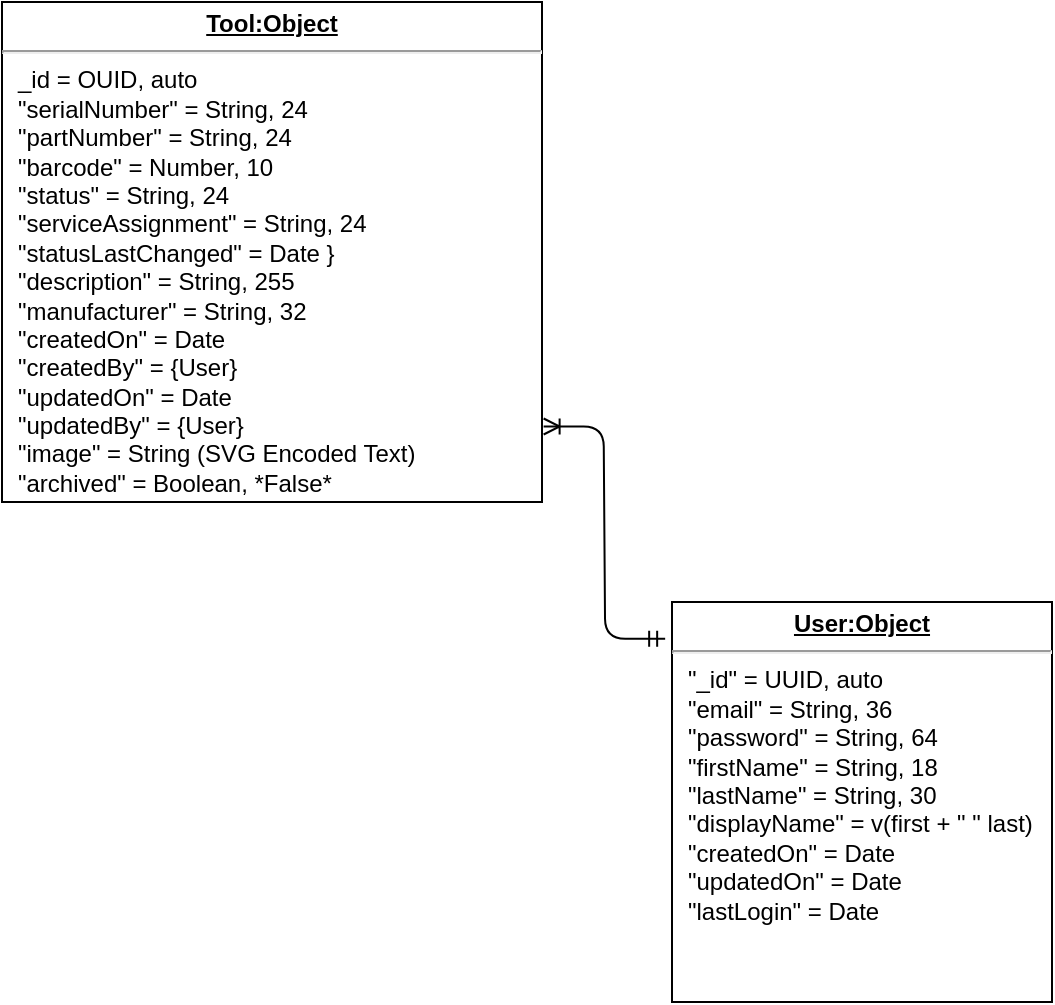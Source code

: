 <mxfile>
    <diagram id="ytnDT0i3VeUVpUmqApCF" name="EntityRelation">
        <mxGraphModel dx="1576" dy="782" grid="1" gridSize="10" guides="1" tooltips="1" connect="1" arrows="1" fold="1" page="1" pageScale="1" pageWidth="850" pageHeight="1100" math="0" shadow="0">
            <root>
                <mxCell id="0"/>
                <mxCell id="1" parent="0"/>
                <mxCell id="5" value="&lt;p style=&quot;margin: 0px ; margin-top: 4px ; text-align: center ; text-decoration: underline&quot;&gt;&lt;b&gt;Tool:Object&lt;/b&gt;&lt;/p&gt;&lt;hr&gt;&lt;p style=&quot;margin: 0px ; margin-left: 8px&quot;&gt;_id = OUID, auto&lt;br&gt;&quot;serialNumber&quot; = String, 24&lt;br&gt;&quot;partNumber&quot; = String, 24&lt;/p&gt;&lt;p style=&quot;margin: 0px ; margin-left: 8px&quot;&gt;&quot;barcode&quot; = Number, 10&lt;/p&gt;&lt;p style=&quot;margin: 0px ; margin-left: 8px&quot;&gt;&quot;status&quot; = String, 24&lt;/p&gt;&lt;p style=&quot;margin: 0px ; margin-left: 8px&quot;&gt;&quot;serviceAssignment&quot; = String, 24&lt;/p&gt;&lt;p style=&quot;margin: 0px ; margin-left: 8px&quot;&gt;&quot;statusLastChanged&quot; = Date }&lt;br&gt;&lt;/p&gt;&lt;p style=&quot;margin: 0px ; margin-left: 8px&quot;&gt;&quot;description&quot; = String, 255&lt;/p&gt;&lt;p style=&quot;margin: 0px ; margin-left: 8px&quot;&gt;&quot;manufacturer&quot; = String, 32&lt;/p&gt;&lt;p style=&quot;margin: 0px ; margin-left: 8px&quot;&gt;&quot;createdOn&quot; = Date&lt;/p&gt;&lt;p style=&quot;margin: 0px ; margin-left: 8px&quot;&gt;&quot;createdBy&quot; = {User}&lt;/p&gt;&lt;p style=&quot;margin: 0px ; margin-left: 8px&quot;&gt;&quot;updatedOn&quot; = Date&lt;br&gt;&lt;/p&gt;&lt;p style=&quot;margin: 0px ; margin-left: 8px&quot;&gt;&quot;updatedBy&quot; = {User}&lt;/p&gt;&lt;p style=&quot;margin: 0px ; margin-left: 8px&quot;&gt;&quot;image&quot; = String (SVG Encoded Text)&lt;/p&gt;&lt;p style=&quot;margin: 0px ; margin-left: 8px&quot;&gt;&quot;archived&quot; = Boolean, *False*&lt;/p&gt;" style="verticalAlign=top;align=left;overflow=fill;fontSize=12;fontFamily=Helvetica;html=1;" vertex="1" parent="1">
                    <mxGeometry x="90" y="20" width="270" height="250" as="geometry"/>
                </mxCell>
                <mxCell id="8" value="&lt;p style=&quot;margin: 0px ; margin-top: 4px ; text-align: center ; text-decoration: underline&quot;&gt;&lt;b&gt;User:Object&lt;/b&gt;&lt;/p&gt;&lt;hr&gt;&lt;p style=&quot;margin: 0px ; margin-left: 8px&quot;&gt;&quot;_id&quot; = UUID, auto&lt;br&gt;&quot;email&quot; = String, 36&lt;/p&gt;&lt;p style=&quot;margin: 0px ; margin-left: 8px&quot;&gt;&quot;password&quot; = String, 64&lt;br&gt;&quot;firstName&quot; = String, 18&lt;/p&gt;&lt;p style=&quot;margin: 0px ; margin-left: 8px&quot;&gt;&quot;lastName&quot; = String, 30&lt;/p&gt;&lt;p style=&quot;margin: 0px ; margin-left: 8px&quot;&gt;&quot;displayName&quot; = v(first + &quot; &quot; last)&lt;/p&gt;&lt;p style=&quot;margin: 0px ; margin-left: 8px&quot;&gt;&quot;createdOn&quot; = Date&lt;/p&gt;&lt;p style=&quot;margin: 0px ; margin-left: 8px&quot;&gt;&quot;updatedOn&quot; = Date&lt;br&gt;&lt;/p&gt;&lt;p style=&quot;margin: 0px ; margin-left: 8px&quot;&gt;&quot;lastLogin&quot; = Date&lt;/p&gt;" style="verticalAlign=top;align=left;overflow=fill;fontSize=12;fontFamily=Helvetica;html=1;" vertex="1" parent="1">
                    <mxGeometry x="425" y="320" width="190" height="200" as="geometry"/>
                </mxCell>
                <mxCell id="9" value="" style="edgeStyle=entityRelationEdgeStyle;fontSize=12;html=1;endArrow=ERoneToMany;startArrow=ERmandOne;exitX=-0.018;exitY=0.092;exitDx=0;exitDy=0;exitPerimeter=0;entryX=1.003;entryY=0.849;entryDx=0;entryDy=0;entryPerimeter=0;" edge="1" parent="1" source="8" target="5">
                    <mxGeometry width="100" height="100" relative="1" as="geometry">
                        <mxPoint x="140" y="440" as="sourcePoint"/>
                        <mxPoint x="240" y="340" as="targetPoint"/>
                    </mxGeometry>
                </mxCell>
            </root>
        </mxGraphModel>
    </diagram>
    <diagram id="lKCODA6wVHFzISZ-hTEW" name="AbstractComponents">
        <mxGraphModel dx="1572" dy="920" grid="1" gridSize="10" guides="1" tooltips="1" connect="1" arrows="1" fold="1" page="1" pageScale="1" pageWidth="850" pageHeight="1100" math="0" shadow="0">
            <root>
                <mxCell id="SR-n9dK1odmoLLhyO4WW-0"/>
                <mxCell id="SR-n9dK1odmoLLhyO4WW-1" parent="SR-n9dK1odmoLLhyO4WW-0"/>
                <mxCell id="G6t-C7Q8ggfQeTyFk7uE-20" value="" style="shape=ext;double=1;rounded=1;whiteSpace=wrap;html=1;" vertex="1" parent="SR-n9dK1odmoLLhyO4WW-1">
                    <mxGeometry x="40" y="310" width="740" height="555" as="geometry"/>
                </mxCell>
                <mxCell id="SR-n9dK1odmoLLhyO4WW-12" value="Abstract Components To Be Designed&#10;" style="swimlane;fontStyle=0;childLayout=stackLayout;horizontal=1;startSize=26;fillColor=none;horizontalStack=0;resizeParent=1;resizeParentMax=0;resizeLast=0;collapsible=1;marginBottom=0;" vertex="1" parent="SR-n9dK1odmoLLhyO4WW-1">
                    <mxGeometry x="20" y="30" width="270" height="266" as="geometry"/>
                </mxCell>
                <mxCell id="SR-n9dK1odmoLLhyO4WW-13" value="Login/Signup Pages" style="text;strokeColor=#666666;fillColor=#f5f5f5;align=left;verticalAlign=top;spacingLeft=4;spacingRight=4;overflow=hidden;rotatable=0;points=[[0,0.5],[1,0.5]];portConstraint=eastwest;fontColor=#333333;" vertex="1" parent="SR-n9dK1odmoLLhyO4WW-12">
                    <mxGeometry y="26" width="270" height="26" as="geometry"/>
                </mxCell>
                <mxCell id="SR-n9dK1odmoLLhyO4WW-14" value="Dashboard/Landing Page&#10;    - View Tools By Job&#10;    - Search Tool by SerialNumber, Barcode" style="text;strokeColor=none;fillColor=none;align=left;verticalAlign=top;spacingLeft=4;spacingRight=4;overflow=hidden;rotatable=0;points=[[0,0.5],[1,0.5]];portConstraint=eastwest;" vertex="1" parent="SR-n9dK1odmoLLhyO4WW-12">
                    <mxGeometry y="52" width="270" height="58" as="geometry"/>
                </mxCell>
                <mxCell id="SR-n9dK1odmoLLhyO4WW-15" value="Page/Form/Modal to Insert New Tools" style="text;strokeColor=#666666;fillColor=#f5f5f5;align=left;verticalAlign=top;spacingLeft=4;spacingRight=4;overflow=hidden;rotatable=0;points=[[0,0.5],[1,0.5]];portConstraint=eastwest;fontColor=#333333;" vertex="1" parent="SR-n9dK1odmoLLhyO4WW-12">
                    <mxGeometry y="110" width="270" height="26" as="geometry"/>
                </mxCell>
                <mxCell id="SR-n9dK1odmoLLhyO4WW-16" value="Page/Form/Modal to Check Outbound Tools out" style="text;strokeColor=#666666;fillColor=#f5f5f5;align=left;verticalAlign=top;spacingLeft=4;spacingRight=4;overflow=hidden;rotatable=0;points=[[0,0.5],[1,0.5]];portConstraint=eastwest;fontColor=#333333;" vertex="1" parent="SR-n9dK1odmoLLhyO4WW-12">
                    <mxGeometry y="136" width="270" height="26" as="geometry"/>
                </mxCell>
                <mxCell id="SR-n9dK1odmoLLhyO4WW-21" value="Page/Form/Modal to Check inbound tools in" style="text;strokeColor=#666666;fillColor=#f5f5f5;align=left;verticalAlign=top;spacingLeft=4;spacingRight=4;overflow=hidden;rotatable=0;points=[[0,0.5],[1,0.5]];portConstraint=eastwest;fontColor=#333333;" vertex="1" parent="SR-n9dK1odmoLLhyO4WW-12">
                    <mxGeometry y="162" width="270" height="26" as="geometry"/>
                </mxCell>
                <mxCell id="SR-n9dK1odmoLLhyO4WW-20" value="Page/Form/Modal to directly edit tool properties" style="text;strokeColor=#666666;fillColor=#f5f5f5;align=left;verticalAlign=top;spacingLeft=4;spacingRight=4;overflow=hidden;rotatable=0;points=[[0,0.5],[1,0.5]];portConstraint=eastwest;fontColor=#333333;" vertex="1" parent="SR-n9dK1odmoLLhyO4WW-12">
                    <mxGeometry y="188" width="270" height="26" as="geometry"/>
                </mxCell>
                <mxCell id="SR-n9dK1odmoLLhyO4WW-19" value="Admin Settings Page(s)" style="text;strokeColor=#666666;fillColor=#f5f5f5;align=left;verticalAlign=top;spacingLeft=4;spacingRight=4;overflow=hidden;rotatable=0;points=[[0,0.5],[1,0.5]];portConstraint=eastwest;fontColor=#333333;" vertex="1" parent="SR-n9dK1odmoLLhyO4WW-12">
                    <mxGeometry y="214" width="270" height="26" as="geometry"/>
                </mxCell>
                <mxCell id="SR-n9dK1odmoLLhyO4WW-18" style="text;strokeColor=#666666;fillColor=#f5f5f5;align=left;verticalAlign=top;spacingLeft=4;spacingRight=4;overflow=hidden;rotatable=0;points=[[0,0.5],[1,0.5]];portConstraint=eastwest;fontColor=#333333;" vertex="1" parent="SR-n9dK1odmoLLhyO4WW-12">
                    <mxGeometry y="240" width="270" height="26" as="geometry"/>
                </mxCell>
                <mxCell id="G6t-C7Q8ggfQeTyFk7uE-15" style="edgeStyle=orthogonalEdgeStyle;html=1;entryX=0.5;entryY=0;entryDx=0;entryDy=0;entryPerimeter=0;" edge="1" parent="SR-n9dK1odmoLLhyO4WW-1" source="G6t-C7Q8ggfQeTyFk7uE-2" target="G6t-C7Q8ggfQeTyFk7uE-11">
                    <mxGeometry relative="1" as="geometry">
                        <Array as="points">
                            <mxPoint x="500" y="490"/>
                            <mxPoint x="350" y="490"/>
                        </Array>
                    </mxGeometry>
                </mxCell>
                <mxCell id="G6t-C7Q8ggfQeTyFk7uE-2" value="Sign Up" style="html=1;strokeColor=none;fillColor=#0079D6;labelPosition=center;verticalLabelPosition=middle;verticalAlign=top;align=center;fontSize=12;outlineConnect=0;spacingTop=-6;fontColor=#FFFFFF;sketch=0;shape=mxgraph.sitemap.form;fontFamily=Helvetica;" vertex="1" parent="SR-n9dK1odmoLLhyO4WW-1">
                    <mxGeometry x="440" y="410" width="120" height="70" as="geometry"/>
                </mxCell>
                <mxCell id="G6t-C7Q8ggfQeTyFk7uE-7" style="edgeStyle=orthogonalEdgeStyle;html=1;entryX=0;entryY=0.5;entryDx=0;entryDy=0;entryPerimeter=0;" edge="1" parent="SR-n9dK1odmoLLhyO4WW-1">
                    <mxGeometry relative="1" as="geometry">
                        <mxPoint x="260" y="445" as="sourcePoint"/>
                        <mxPoint x="290" y="445" as="targetPoint"/>
                    </mxGeometry>
                </mxCell>
                <mxCell id="G6t-C7Q8ggfQeTyFk7uE-14" value="" style="edgeStyle=orthogonalEdgeStyle;html=1;" edge="1" parent="SR-n9dK1odmoLLhyO4WW-1" source="G6t-C7Q8ggfQeTyFk7uE-9" target="G6t-C7Q8ggfQeTyFk7uE-11">
                    <mxGeometry relative="1" as="geometry"/>
                </mxCell>
                <mxCell id="G6t-C7Q8ggfQeTyFk7uE-25" value="" style="edgeStyle=orthogonalEdgeStyle;html=1;" edge="1" parent="SR-n9dK1odmoLLhyO4WW-1" source="G6t-C7Q8ggfQeTyFk7uE-9" target="G6t-C7Q8ggfQeTyFk7uE-2">
                    <mxGeometry relative="1" as="geometry"/>
                </mxCell>
                <mxCell id="G6t-C7Q8ggfQeTyFk7uE-9" value="Login" style="html=1;strokeColor=none;fillColor=#0079D6;labelPosition=center;verticalLabelPosition=middle;verticalAlign=top;align=center;fontSize=12;outlineConnect=0;spacingTop=-6;fontColor=#FFFFFF;sketch=0;shape=mxgraph.sitemap.login;" vertex="1" parent="SR-n9dK1odmoLLhyO4WW-1">
                    <mxGeometry x="290" y="410" width="120" height="70" as="geometry"/>
                </mxCell>
                <mxCell id="G6t-C7Q8ggfQeTyFk7uE-10" value="Root Domain" style="html=1;strokeColor=none;fillColor=#0079D6;labelPosition=center;verticalLabelPosition=middle;verticalAlign=top;align=center;fontSize=12;outlineConnect=0;spacingTop=-6;fontColor=#FFFFFF;sketch=0;shape=mxgraph.sitemap.home;" vertex="1" parent="SR-n9dK1odmoLLhyO4WW-1">
                    <mxGeometry x="140" y="410" width="120" height="70" as="geometry"/>
                </mxCell>
                <mxCell id="G6t-C7Q8ggfQeTyFk7uE-26" value="" style="edgeStyle=orthogonalEdgeStyle;html=1;" edge="1" parent="SR-n9dK1odmoLLhyO4WW-1" source="G6t-C7Q8ggfQeTyFk7uE-11" target="G6t-C7Q8ggfQeTyFk7uE-24">
                    <mxGeometry relative="1" as="geometry"/>
                </mxCell>
                <mxCell id="G6t-C7Q8ggfQeTyFk7uE-33" style="edgeStyle=orthogonalEdgeStyle;html=1;entryX=1;entryY=0.5;entryDx=0;entryDy=0;entryPerimeter=0;" edge="1" parent="SR-n9dK1odmoLLhyO4WW-1" source="G6t-C7Q8ggfQeTyFk7uE-11" target="G6t-C7Q8ggfQeTyFk7uE-29">
                    <mxGeometry relative="1" as="geometry"/>
                </mxCell>
                <mxCell id="G6t-C7Q8ggfQeTyFk7uE-11" value="ToolDashboard" style="html=1;strokeColor=none;fillColor=#0079D6;labelPosition=center;verticalLabelPosition=middle;verticalAlign=top;align=center;fontSize=12;outlineConnect=0;spacingTop=-6;fontColor=#FFFFFF;sketch=0;shape=mxgraph.sitemap.home;" vertex="1" parent="SR-n9dK1odmoLLhyO4WW-1">
                    <mxGeometry x="290" y="550" width="120" height="70" as="geometry"/>
                </mxCell>
                <mxCell id="G6t-C7Q8ggfQeTyFk7uE-18" value="New Tool Input" style="html=1;strokeColor=#b85450;fillColor=#f8cecc;labelPosition=center;verticalLabelPosition=middle;verticalAlign=top;align=center;fontSize=12;outlineConnect=0;spacingTop=-6;sketch=0;shape=mxgraph.sitemap.form;" vertex="1" parent="SR-n9dK1odmoLLhyO4WW-1">
                    <mxGeometry x="290" y="600" width="120" height="70" as="geometry"/>
                </mxCell>
                <mxCell id="G6t-C7Q8ggfQeTyFk7uE-19" value="Blue = Page&lt;br&gt;Red = Modal" style="text;html=1;align=center;verticalAlign=middle;resizable=0;points=[];autosize=1;strokeColor=#666666;fillColor=#f5f5f5;fontColor=#333333;" vertex="1" parent="SR-n9dK1odmoLLhyO4WW-1">
                    <mxGeometry x="150" y="350" width="80" height="30" as="geometry"/>
                </mxCell>
                <mxCell id="G6t-C7Q8ggfQeTyFk7uE-22" value="Check Tool Out" style="html=1;strokeColor=#b85450;fillColor=#f8cecc;labelPosition=center;verticalLabelPosition=middle;verticalAlign=top;align=center;fontSize=12;outlineConnect=0;spacingTop=-6;sketch=0;shape=mxgraph.sitemap.form;" vertex="1" parent="SR-n9dK1odmoLLhyO4WW-1">
                    <mxGeometry x="290" y="620" width="120" height="70" as="geometry"/>
                </mxCell>
                <mxCell id="G6t-C7Q8ggfQeTyFk7uE-23" value="Check Tool In" style="html=1;strokeColor=#b85450;fillColor=#f8cecc;labelPosition=center;verticalLabelPosition=middle;verticalAlign=top;align=center;fontSize=12;outlineConnect=0;spacingTop=-6;sketch=0;shape=mxgraph.sitemap.form;" vertex="1" parent="SR-n9dK1odmoLLhyO4WW-1">
                    <mxGeometry x="290" y="640" width="120" height="70" as="geometry"/>
                </mxCell>
                <mxCell id="G6t-C7Q8ggfQeTyFk7uE-24" value="UserManagement" style="html=1;strokeColor=none;fillColor=#0079D6;labelPosition=center;verticalLabelPosition=middle;verticalAlign=top;align=center;fontSize=12;outlineConnect=0;spacingTop=-6;fontColor=#FFFFFF;sketch=0;shape=mxgraph.sitemap.settings;fontFamily=Helvetica;" vertex="1" parent="SR-n9dK1odmoLLhyO4WW-1">
                    <mxGeometry x="460" y="550" width="140" height="70" as="geometry"/>
                </mxCell>
                <mxCell id="G6t-C7Q8ggfQeTyFk7uE-21" value="Change CurrUser Pass" style="html=1;strokeColor=#b85450;fillColor=#f8cecc;labelPosition=center;verticalLabelPosition=middle;verticalAlign=top;align=center;fontSize=12;outlineConnect=0;spacingTop=-6;sketch=0;shape=mxgraph.sitemap.profile;" vertex="1" parent="SR-n9dK1odmoLLhyO4WW-1">
                    <mxGeometry x="460" y="590" width="140" height="70" as="geometry"/>
                </mxCell>
                <mxCell id="G6t-C7Q8ggfQeTyFk7uE-27" value="Reset RegUser Pass" style="html=1;strokeColor=#b85450;fillColor=#f8cecc;labelPosition=center;verticalLabelPosition=middle;verticalAlign=top;align=center;fontSize=12;outlineConnect=0;spacingTop=-6;sketch=0;shape=mxgraph.sitemap.profile;" vertex="1" parent="SR-n9dK1odmoLLhyO4WW-1">
                    <mxGeometry x="460" y="610" width="140" height="70" as="geometry"/>
                </mxCell>
                <mxCell id="G6t-C7Q8ggfQeTyFk7uE-28" value="Create New User" style="html=1;strokeColor=#b85450;fillColor=#f8cecc;labelPosition=center;verticalLabelPosition=middle;verticalAlign=top;align=center;fontSize=12;outlineConnect=0;spacingTop=-6;sketch=0;shape=mxgraph.sitemap.profile;" vertex="1" parent="SR-n9dK1odmoLLhyO4WW-1">
                    <mxGeometry x="460" y="630" width="140" height="70" as="geometry"/>
                </mxCell>
                <mxCell id="G6t-C7Q8ggfQeTyFk7uE-29" value="SearchDashboard" style="html=1;strokeColor=none;fillColor=#0079D6;labelPosition=center;verticalLabelPosition=middle;verticalAlign=top;align=center;fontSize=12;outlineConnect=0;spacingTop=-6;fontColor=#FFFFFF;sketch=0;shape=mxgraph.sitemap.search;" vertex="1" parent="SR-n9dK1odmoLLhyO4WW-1">
                    <mxGeometry x="110" y="550" width="120" height="70" as="geometry"/>
                </mxCell>
                <mxCell id="G6t-C7Q8ggfQeTyFk7uE-30" value="Search" style="html=1;strokeColor=none;fillColor=#0079D6;labelPosition=center;verticalLabelPosition=middle;verticalAlign=top;align=center;fontSize=12;outlineConnect=0;spacingTop=-6;fontColor=#FFFFFF;sketch=0;shape=mxgraph.sitemap.search;" vertex="1" parent="SR-n9dK1odmoLLhyO4WW-1">
                    <mxGeometry x="660" y="460" width="120" height="70" as="geometry"/>
                </mxCell>
                <mxCell id="G6t-C7Q8ggfQeTyFk7uE-31" value="Search" style="html=1;strokeColor=none;fillColor=#0079D6;labelPosition=center;verticalLabelPosition=middle;verticalAlign=top;align=center;fontSize=12;outlineConnect=0;spacingTop=-6;fontColor=#FFFFFF;sketch=0;shape=mxgraph.sitemap.search;" vertex="1" parent="SR-n9dK1odmoLLhyO4WW-1">
                    <mxGeometry x="660" y="460" width="120" height="70" as="geometry"/>
                </mxCell>
                <mxCell id="G6t-C7Q8ggfQeTyFk7uE-32" value="SearchBySerial" style="html=1;strokeColor=#b85450;fillColor=#f8cecc;labelPosition=center;verticalLabelPosition=middle;verticalAlign=top;align=center;fontSize=12;outlineConnect=0;spacingTop=-6;sketch=0;shape=mxgraph.sitemap.search;" vertex="1" parent="SR-n9dK1odmoLLhyO4WW-1">
                    <mxGeometry x="20" y="570" width="170" height="70" as="geometry"/>
                </mxCell>
                <mxCell id="G6t-C7Q8ggfQeTyFk7uE-34" value="SearchByBarcode" style="html=1;strokeColor=#b85450;fillColor=#f8cecc;labelPosition=center;verticalLabelPosition=middle;verticalAlign=top;align=center;fontSize=12;outlineConnect=0;spacingTop=-6;sketch=0;shape=mxgraph.sitemap.search;" vertex="1" parent="SR-n9dK1odmoLLhyO4WW-1">
                    <mxGeometry x="20" y="590" width="170" height="70" as="geometry"/>
                </mxCell>
                <mxCell id="G6t-C7Q8ggfQeTyFk7uE-38" style="edgeStyle=orthogonalEdgeStyle;html=1;entryX=0;entryY=0.5;entryDx=0;entryDy=0;entryPerimeter=0;" edge="1" parent="SR-n9dK1odmoLLhyO4WW-1" source="G6t-C7Q8ggfQeTyFk7uE-36" target="G6t-C7Q8ggfQeTyFk7uE-37">
                    <mxGeometry relative="1" as="geometry"/>
                </mxCell>
                <mxCell id="G6t-C7Q8ggfQeTyFk7uE-36" value="SearchByServiceAssignment" style="html=1;strokeColor=#b85450;fillColor=#f8cecc;labelPosition=center;verticalLabelPosition=middle;verticalAlign=top;align=center;fontSize=12;outlineConnect=0;spacingTop=-6;sketch=0;shape=mxgraph.sitemap.search;" vertex="1" parent="SR-n9dK1odmoLLhyO4WW-1">
                    <mxGeometry x="20" y="610" width="170" height="70" as="geometry"/>
                </mxCell>
                <mxCell id="G6t-C7Q8ggfQeTyFk7uE-37" value="Result" style="html=1;strokeColor=none;fillColor=#0079D6;labelPosition=center;verticalLabelPosition=middle;verticalAlign=top;align=center;fontSize=12;outlineConnect=0;spacingTop=-6;fontColor=#FFFFFF;sketch=0;shape=mxgraph.sitemap.post;" vertex="1" parent="SR-n9dK1odmoLLhyO4WW-1">
                    <mxGeometry x="120" y="740" width="120" height="70" as="geometry"/>
                </mxCell>
            </root>
        </mxGraphModel>
    </diagram>
    <diagram id="QkdDX7jFY7XSgdMK3mh3" name="Dashboard Mockup">
        <mxGraphModel dx="2227" dy="1303" grid="1" gridSize="10" guides="1" tooltips="1" connect="1" arrows="1" fold="1" page="1" pageScale="1" pageWidth="850" pageHeight="1100" math="0" shadow="0">
            <root>
                <mxCell id="jPBKZrZKllmKcdpN2WOx-0"/>
                <mxCell id="jPBKZrZKllmKcdpN2WOx-1" parent="jPBKZrZKllmKcdpN2WOx-0"/>
                <mxCell id="QPSkaK19_1HOVtRi-PG8-1" value="" style="group" vertex="1" connectable="0" parent="jPBKZrZKllmKcdpN2WOx-1">
                    <mxGeometry x="40" y="100" width="1130" height="760" as="geometry"/>
                </mxCell>
                <mxCell id="QPSkaK19_1HOVtRi-PG8-0" value="" style="shape=ext;double=1;rounded=1;whiteSpace=wrap;html=1;fontSize=25;fontColor=#000000;strokeColor=#999999;strokeWidth=2;fillColor=default;opacity=95;" vertex="1" parent="QPSkaK19_1HOVtRi-PG8-1">
                    <mxGeometry width="1130" height="760" as="geometry"/>
                </mxCell>
                <mxCell id="jPBKZrZKllmKcdpN2WOx-5" value="ToolKeeper" style="html=1;shadow=0;dashed=0;fillColor=#343A40;strokeColor=none;fontSize=16;fontColor=#ffffff;align=left;spacing=15;" vertex="1" parent="QPSkaK19_1HOVtRi-PG8-1">
                    <mxGeometry x="60" y="70" width="970" height="60" as="geometry"/>
                </mxCell>
                <mxCell id="jPBKZrZKllmKcdpN2WOx-6" value="Dashboard" style="fillColor=none;strokeColor=none;fontSize=14;fontColor=#ffffff;align=center;" vertex="1" parent="jPBKZrZKllmKcdpN2WOx-5">
                    <mxGeometry width="70" height="40" relative="1" as="geometry">
                        <mxPoint x="140" y="10" as="offset"/>
                    </mxGeometry>
                </mxCell>
                <mxCell id="jPBKZrZKllmKcdpN2WOx-7" value="Check-Out" style="fillColor=none;strokeColor=none;fontSize=14;fontColor=#ffffff;align=center;" vertex="1" parent="jPBKZrZKllmKcdpN2WOx-5">
                    <mxGeometry width="70" height="40" relative="1" as="geometry">
                        <mxPoint x="240" y="10" as="offset"/>
                    </mxGeometry>
                </mxCell>
                <mxCell id="jPBKZrZKllmKcdpN2WOx-8" value="Check-In" style="fillColor=none;strokeColor=none;fontSize=14;fontColor=#ffffff;align=center;spacingRight=0;" vertex="1" parent="jPBKZrZKllmKcdpN2WOx-5">
                    <mxGeometry width="80" height="40" relative="1" as="geometry">
                        <mxPoint x="320" y="10" as="offset"/>
                    </mxGeometry>
                </mxCell>
                <mxCell id="jPBKZrZKllmKcdpN2WOx-10" value="displayName" style="html=1;shadow=0;dashed=0;shape=mxgraph.bootstrap.rrect;rSize=5;fontSize=14;fontColor=#1CA5B8;strokeColor=#1CA5B8;fillColor=none;align=center;" vertex="1" parent="jPBKZrZKllmKcdpN2WOx-5">
                    <mxGeometry x="1" width="131" height="40" relative="1" as="geometry">
                        <mxPoint x="-141" y="10" as="offset"/>
                    </mxGeometry>
                </mxCell>
                <mxCell id="jPBKZrZKllmKcdpN2WOx-22" value="" style="shape=triangle;direction=south;fillColor=#ffffff;strokeColor=none;perimeter=none;" vertex="1" parent="jPBKZrZKllmKcdpN2WOx-5">
                    <mxGeometry x="1" y="0.5" width="10" height="5" relative="1" as="geometry">
                        <mxPoint x="-30" y="-2" as="offset"/>
                    </mxGeometry>
                </mxCell>
                <mxCell id="jPBKZrZKllmKcdpN2WOx-29" value="Search By" style="html=1;shadow=0;dashed=0;shape=mxgraph.bootstrap.rrect;rSize=5;strokeColor=none;strokeWidth=1;fillColor=#6C767D;fontColor=#ffffff;whiteSpace=wrap;align=left;verticalAlign=middle;fontStyle=0;fontSize=14;spacingLeft=10;opacity=25;" vertex="1" parent="jPBKZrZKllmKcdpN2WOx-5">
                    <mxGeometry x="415" y="10" width="140" height="40" as="geometry"/>
                </mxCell>
                <mxCell id="jPBKZrZKllmKcdpN2WOx-30" value="" style="shape=triangle;direction=south;fillColor=#ffffff;strokeColor=none;perimeter=none;" vertex="1" parent="jPBKZrZKllmKcdpN2WOx-29">
                    <mxGeometry x="1" y="0.5" width="10" height="5" relative="1" as="geometry">
                        <mxPoint x="-17" y="-2.5" as="offset"/>
                    </mxGeometry>
                </mxCell>
                <mxCell id="7TPz35_8MEV45HYVAW2m-4" value="&lt;span style=&quot;font-size: 20px&quot;&gt;&lt;b&gt;All Equipment and Tools&lt;/b&gt;&lt;/span&gt;&lt;br&gt;&lt;br&gt;Filters out archived tools only..&lt;br&gt;Default: Sorts by Serial Number Ascending" style="html=1;shadow=0;dashed=0;shape=mxgraph.bootstrap.rrect;rSize=5;strokeColor=#DFDFDF;html=1;whiteSpace=wrap;fillColor=#ffffff;fontColor=#000000;verticalAlign=top;align=left;spacing=20;spacingBottom=0;fontSize=14;spacingTop=160;opacity=25;" vertex="1" parent="QPSkaK19_1HOVtRi-PG8-1">
                    <mxGeometry x="460" y="440" width="370" height="290" as="geometry"/>
                </mxCell>
                <mxCell id="7TPz35_8MEV45HYVAW2m-5" value="Image cap" style="html=1;shadow=0;dashed=0;shape=mxgraph.bootstrap.topButton;rSize=5;perimeter=none;whiteSpace=wrap;fillColor=#868E96;strokeColor=#DFDFDF;fontColor=#DEE2E6;resizeWidth=1;fontSize=18;opacity=25;" vertex="1" parent="7TPz35_8MEV45HYVAW2m-4">
                    <mxGeometry width="370" height="160" relative="1" as="geometry"/>
                </mxCell>
                <mxCell id="7TPz35_8MEV45HYVAW2m-12" value="" style="verticalLabelPosition=bottom;shadow=0;dashed=0;align=center;html=1;verticalAlign=top;strokeWidth=1;shape=mxgraph.mockup.graphics.pieChart;strokeColor=#008cff;parts=10,20,35;partColors=#e0e0e0,#d0d0d0,#c0c0c0,#b0b0b0,#a0a0a0;strokeWidth=2;fontColor=#000000;opacity=25;" vertex="1" parent="7TPz35_8MEV45HYVAW2m-4">
                    <mxGeometry x="115" y="10" width="140" height="120" as="geometry"/>
                </mxCell>
                <mxCell id="7TPz35_8MEV45HYVAW2m-6" value="&lt;span style=&quot;font-size: 20px&quot;&gt;&lt;b&gt;Service Assignments&lt;br&gt;&lt;/b&gt;&lt;/span&gt;&lt;br&gt;Tools and Equipment Checked out - Grouped by Service Assignment, which include people, jobsites, gangboxes, and vehicles.&amp;nbsp;" style="html=1;shadow=0;dashed=0;shape=mxgraph.bootstrap.rrect;rSize=5;strokeColor=#DFDFDF;html=1;whiteSpace=wrap;fillColor=#ffffff;fontColor=#000000;verticalAlign=top;align=left;spacing=20;spacingBottom=0;fontSize=14;spacingTop=160;opacity=25;" vertex="1" parent="QPSkaK19_1HOVtRi-PG8-1">
                    <mxGeometry x="460" y="140" width="370" height="290" as="geometry"/>
                </mxCell>
                <mxCell id="7TPz35_8MEV45HYVAW2m-7" value="Image cap" style="html=1;shadow=0;dashed=0;shape=mxgraph.bootstrap.topButton;rSize=5;perimeter=none;whiteSpace=wrap;fillColor=#868E96;strokeColor=#DFDFDF;fontColor=#DEE2E6;resizeWidth=1;fontSize=18;opacity=25;" vertex="1" parent="7TPz35_8MEV45HYVAW2m-6">
                    <mxGeometry width="370" height="160" relative="1" as="geometry"/>
                </mxCell>
                <mxCell id="7TPz35_8MEV45HYVAW2m-13" value="" style="verticalLabelPosition=bottom;shadow=0;dashed=0;align=center;html=1;verticalAlign=top;strokeWidth=1;shape=mxgraph.mockup.graphics.pieChart;strokeColor=#008cff;parts=10,20,35;partColors=#e0e0e0,#d0d0d0,#c0c0c0,#b0b0b0,#a0a0a0;strokeWidth=2;fontColor=#000000;opacity=25;" vertex="1" parent="7TPz35_8MEV45HYVAW2m-6">
                    <mxGeometry x="105" y="10" width="140" height="120" as="geometry"/>
                </mxCell>
                <mxCell id="7TPz35_8MEV45HYVAW2m-8" value="&lt;span style=&quot;font-size: 20px&quot;&gt;&lt;b&gt;Repair or Maintenance Needed&amp;nbsp;&lt;/b&gt;&lt;/span&gt;&lt;br&gt;&lt;br&gt;CI - Needs Repair &amp;amp; CO - Needs Repair&lt;br&gt;Default: Groups CI / CO, Then Service Assignment&amp;nbsp;" style="html=1;shadow=0;dashed=0;shape=mxgraph.bootstrap.rrect;rSize=5;strokeColor=#DFDFDF;html=1;whiteSpace=wrap;fillColor=#ffffff;fontColor=#000000;verticalAlign=top;align=left;spacing=20;spacingBottom=0;fontSize=14;spacingTop=160;opacity=25;" vertex="1" parent="QPSkaK19_1HOVtRi-PG8-1">
                    <mxGeometry x="70" y="440" width="370" height="270" as="geometry"/>
                </mxCell>
                <mxCell id="7TPz35_8MEV45HYVAW2m-9" value="Image cap" style="html=1;shadow=0;dashed=0;shape=mxgraph.bootstrap.topButton;rSize=5;perimeter=none;whiteSpace=wrap;fillColor=#868E96;strokeColor=#DFDFDF;fontColor=#DEE2E6;resizeWidth=1;fontSize=18;opacity=25;" vertex="1" parent="7TPz35_8MEV45HYVAW2m-8">
                    <mxGeometry width="370" height="160" relative="1" as="geometry"/>
                </mxCell>
                <mxCell id="7TPz35_8MEV45HYVAW2m-14" value="" style="verticalLabelPosition=bottom;shadow=0;dashed=0;align=center;html=1;verticalAlign=top;strokeWidth=1;shape=mxgraph.mockup.graphics.pieChart;strokeColor=#008cff;parts=10,20,35;partColors=#e0e0e0,#d0d0d0,#c0c0c0,#b0b0b0,#a0a0a0;strokeWidth=2;fontColor=#000000;opacity=25;" vertex="1" parent="7TPz35_8MEV45HYVAW2m-8">
                    <mxGeometry x="100" y="20" width="140" height="120" as="geometry"/>
                </mxCell>
                <mxCell id="7TPz35_8MEV45HYVAW2m-10" value="&lt;span style=&quot;font-size: 20px&quot;&gt;&lt;b&gt;Available Tools &amp;amp; Equipment&lt;br&gt;&lt;/b&gt;&lt;/span&gt;&lt;br&gt;Tools and Equipment Listed as CI - Available&lt;br&gt;Default: Groups by Service Assignement then PN" style="html=1;shadow=0;dashed=0;shape=mxgraph.bootstrap.rrect;rSize=5;strokeColor=#DFDFDF;html=1;whiteSpace=wrap;fillColor=#ffffff;fontColor=#000000;verticalAlign=top;align=left;spacing=20;spacingBottom=0;fontSize=14;spacingTop=160;opacity=25;" vertex="1" parent="QPSkaK19_1HOVtRi-PG8-1">
                    <mxGeometry x="70" y="140" width="370" height="290" as="geometry"/>
                </mxCell>
                <mxCell id="7TPz35_8MEV45HYVAW2m-11" value="Image cap" style="html=1;shadow=0;dashed=0;shape=mxgraph.bootstrap.topButton;rSize=5;perimeter=none;whiteSpace=wrap;fillColor=#868E96;strokeColor=#DFDFDF;fontColor=#DEE2E6;resizeWidth=1;fontSize=18;opacity=25;" vertex="1" parent="7TPz35_8MEV45HYVAW2m-10">
                    <mxGeometry width="370" height="160" relative="1" as="geometry"/>
                </mxCell>
                <mxCell id="7TPz35_8MEV45HYVAW2m-15" value="" style="verticalLabelPosition=bottom;shadow=0;dashed=0;align=center;html=1;verticalAlign=top;strokeWidth=1;shape=mxgraph.mockup.graphics.pieChart;strokeColor=#008cff;parts=10,20,35;partColors=#e0e0e0,#d0d0d0,#c0c0c0,#b0b0b0,#a0a0a0;strokeWidth=2;fontColor=#000000;opacity=25;" vertex="1" parent="7TPz35_8MEV45HYVAW2m-10">
                    <mxGeometry x="100" y="20" width="140" height="120" as="geometry"/>
                </mxCell>
                <mxCell id="QPSkaK19_1HOVtRi-PG8-2" value="Default Post-Login Home Page" style="text;strokeColor=none;fillColor=none;html=1;fontSize=24;fontStyle=1;verticalAlign=middle;align=center;fontColor=#000000;opacity=95;" vertex="1" parent="QPSkaK19_1HOVtRi-PG8-1">
                    <mxGeometry x="460" width="100" height="40" as="geometry"/>
                </mxCell>
            </root>
        </mxGraphModel>
    </diagram>
    <diagram id="3wEMcZyuM2_WqQuP5D39" name="Search Modals">
        <mxGraphModel dx="2055" dy="2303" grid="1" gridSize="10" guides="1" tooltips="1" connect="1" arrows="1" fold="1" page="1" pageScale="1" pageWidth="850" pageHeight="1100" math="0" shadow="0">
            <root>
                <mxCell id="rK9TrTpieJa72z45rWqX-0"/>
                <mxCell id="rK9TrTpieJa72z45rWqX-1" parent="rK9TrTpieJa72z45rWqX-0"/>
                <mxCell id="FqkWJK3URGdsV2I2DL8C-15" value="" style="shape=ext;double=1;rounded=1;whiteSpace=wrap;html=1;fontSize=25;fontColor=#000000;strokeColor=#999999;strokeWidth=2;fillColor=#FFFFFF;" vertex="1" parent="rK9TrTpieJa72z45rWqX-1">
                    <mxGeometry x="1180" y="-110" width="1080" height="760" as="geometry"/>
                </mxCell>
                <mxCell id="FqkWJK3URGdsV2I2DL8C-14" value="" style="shape=ext;double=1;rounded=1;whiteSpace=wrap;html=1;fontSize=25;fontColor=#000000;strokeColor=#999999;strokeWidth=2;fillColor=#FFFFFF;" vertex="1" parent="rK9TrTpieJa72z45rWqX-1">
                    <mxGeometry x="25" y="-120" width="1080" height="760" as="geometry"/>
                </mxCell>
                <mxCell id="LCGN1KdRYk5GfyBwMBNL-0" value="ToolKeeper" style="html=1;shadow=0;dashed=0;fillColor=#343A40;strokeColor=none;fontSize=16;fontColor=#ffffff;align=left;spacing=15;" vertex="1" parent="rK9TrTpieJa72z45rWqX-1">
                    <mxGeometry x="70" y="70" width="970" height="60" as="geometry"/>
                </mxCell>
                <mxCell id="LCGN1KdRYk5GfyBwMBNL-1" value="Dashboard" style="fillColor=none;strokeColor=none;fontSize=14;fontColor=#ffffff;align=center;" vertex="1" parent="LCGN1KdRYk5GfyBwMBNL-0">
                    <mxGeometry width="70" height="40" relative="1" as="geometry">
                        <mxPoint x="140" y="10" as="offset"/>
                    </mxGeometry>
                </mxCell>
                <mxCell id="LCGN1KdRYk5GfyBwMBNL-2" value="Check-Out" style="fillColor=none;strokeColor=none;fontSize=14;fontColor=#ffffff;align=center;" vertex="1" parent="LCGN1KdRYk5GfyBwMBNL-0">
                    <mxGeometry width="70" height="40" relative="1" as="geometry">
                        <mxPoint x="240" y="10" as="offset"/>
                    </mxGeometry>
                </mxCell>
                <mxCell id="LCGN1KdRYk5GfyBwMBNL-3" value="Check-In" style="fillColor=none;strokeColor=none;fontSize=14;fontColor=#ffffff;align=center;spacingRight=0;" vertex="1" parent="LCGN1KdRYk5GfyBwMBNL-0">
                    <mxGeometry width="80" height="40" relative="1" as="geometry">
                        <mxPoint x="320" y="10" as="offset"/>
                    </mxGeometry>
                </mxCell>
                <mxCell id="LCGN1KdRYk5GfyBwMBNL-4" value="displayName" style="html=1;shadow=0;dashed=0;shape=mxgraph.bootstrap.rrect;rSize=5;fontSize=14;fontColor=#1CA5B8;strokeColor=#1CA5B8;fillColor=none;align=center;" vertex="1" parent="LCGN1KdRYk5GfyBwMBNL-0">
                    <mxGeometry x="1" width="131" height="40" relative="1" as="geometry">
                        <mxPoint x="-141" y="10" as="offset"/>
                    </mxGeometry>
                </mxCell>
                <mxCell id="LCGN1KdRYk5GfyBwMBNL-5" value="" style="shape=triangle;direction=south;fillColor=#ffffff;strokeColor=none;perimeter=none;" vertex="1" parent="LCGN1KdRYk5GfyBwMBNL-0">
                    <mxGeometry x="1" y="0.5" width="10" height="5" relative="1" as="geometry">
                        <mxPoint x="-30" y="-2" as="offset"/>
                    </mxGeometry>
                </mxCell>
                <mxCell id="LCGN1KdRYk5GfyBwMBNL-6" value="Search By" style="html=1;shadow=0;dashed=0;shape=mxgraph.bootstrap.rrect;rSize=5;strokeColor=none;strokeWidth=1;fillColor=#6C767D;fontColor=#ffffff;whiteSpace=wrap;align=left;verticalAlign=middle;fontStyle=0;fontSize=14;spacingLeft=10;opacity=25;" vertex="1" parent="LCGN1KdRYk5GfyBwMBNL-0">
                    <mxGeometry x="415" y="10" width="140" height="40" as="geometry"/>
                </mxCell>
                <mxCell id="LCGN1KdRYk5GfyBwMBNL-7" value="" style="shape=triangle;direction=south;fillColor=#ffffff;strokeColor=none;perimeter=none;" vertex="1" parent="LCGN1KdRYk5GfyBwMBNL-6">
                    <mxGeometry x="1" y="0.5" width="10" height="5" relative="1" as="geometry">
                        <mxPoint x="-17" y="-2.5" as="offset"/>
                    </mxGeometry>
                </mxCell>
                <mxCell id="LCGN1KdRYk5GfyBwMBNL-14" value="" style="html=1;shadow=0;dashed=0;shape=mxgraph.bootstrap.rrect;rSize=5;fillColor=#ffffff;strokeColor=#999999;opacity=95;" vertex="1" parent="rK9TrTpieJa72z45rWqX-1">
                    <mxGeometry x="480" y="-20" width="170" height="90" as="geometry"/>
                </mxCell>
                <mxCell id="LCGN1KdRYk5GfyBwMBNL-15" value="Barcode" style="fillColor=#f5f5f5;strokeColor=#666666;align=left;spacing=20;fontSize=14;fontColor=#333333;" vertex="1" parent="LCGN1KdRYk5GfyBwMBNL-14">
                    <mxGeometry width="170" height="30" relative="1" as="geometry">
                        <mxPoint y="10" as="offset"/>
                    </mxGeometry>
                </mxCell>
                <mxCell id="LCGN1KdRYk5GfyBwMBNL-16" value="Serial Number" style="fillColor=none;strokeColor=none;align=left;spacing=20;fontSize=14;" vertex="1" parent="LCGN1KdRYk5GfyBwMBNL-14">
                    <mxGeometry width="170" height="30" relative="1" as="geometry">
                        <mxPoint y="35" as="offset"/>
                    </mxGeometry>
                </mxCell>
                <mxCell id="LCGN1KdRYk5GfyBwMBNL-18" value="Service Assignment" style="fillColor=none;strokeColor=none;align=left;spacing=20;fontSize=14;" vertex="1" parent="LCGN1KdRYk5GfyBwMBNL-14">
                    <mxGeometry y="68.737" width="160" height="21.26" as="geometry"/>
                </mxCell>
                <mxCell id="LCGN1KdRYk5GfyBwMBNL-50" value="&lt;span&gt;Search your ToolKeeper Database&lt;/span&gt;" style="html=1;shadow=0;dashed=0;shape=mxgraph.bootstrap.rrect;rSize=5;html=1;strokeColor=#C8C8C8;fillColor=#E6E6E6;whiteSpace=wrap;verticalAlign=top;align=left;fontSize=18;spacing=15;spacingTop=-5;fontColor=#000000;fontStyle=1" vertex="1" parent="rK9TrTpieJa72z45rWqX-1">
                    <mxGeometry x="220" y="670" width="410" height="370" as="geometry"/>
                </mxCell>
                <mxCell id="LCGN1KdRYk5GfyBwMBNL-51" value="" style="shape=line;strokeColor=#dddddd;resizeWidth=1;fontColor=#000000;opacity=25;" vertex="1" parent="LCGN1KdRYk5GfyBwMBNL-50">
                    <mxGeometry width="400" height="10" relative="1" as="geometry">
                        <mxPoint y="50" as="offset"/>
                    </mxGeometry>
                </mxCell>
                <mxCell id="LCGN1KdRYk5GfyBwMBNL-52" value="" style="html=1;shadow=0;dashed=0;shape=mxgraph.bootstrap.x;strokeColor=#868686;strokeWidth=2;fontColor=#000000;opacity=25;" vertex="1" parent="LCGN1KdRYk5GfyBwMBNL-50">
                    <mxGeometry x="1" width="8" height="8" relative="1" as="geometry">
                        <mxPoint x="-24" y="20" as="offset"/>
                    </mxGeometry>
                </mxCell>
                <mxCell id="LCGN1KdRYk5GfyBwMBNL-53" value="&lt;b&gt;Serial Number:&lt;/b&gt;" style="strokeColor=none;fillColor=none;resizeWidth=1;align=left;verticalAlign=top;spacing=10;fontSize=14;whiteSpace=wrap;html=1;fontColor=#000000;opacity=25;" vertex="1" parent="LCGN1KdRYk5GfyBwMBNL-50">
                    <mxGeometry width="400" height="40" relative="1" as="geometry">
                        <mxPoint y="60" as="offset"/>
                    </mxGeometry>
                </mxCell>
                <mxCell id="LCGN1KdRYk5GfyBwMBNL-54" value="&lt;span style=&quot;font-size: 12px ; text-align: left&quot;&gt;6as54df&lt;/span&gt;" style="html=1;shadow=0;dashed=0;shape=mxgraph.bootstrap.rrect;rSize=5;strokeColor=#FFFFFF;fillColor=#FFFFFF;align=right;verticalAlign=middle;spacing=10;fontSize=14;whiteSpace=wrap;html=1;fontColor=#000000;opacity=75;strokeWidth=2;" vertex="1" parent="LCGN1KdRYk5GfyBwMBNL-50">
                    <mxGeometry width="260" height="40" relative="1" as="geometry">
                        <mxPoint x="130" y="60" as="offset"/>
                    </mxGeometry>
                </mxCell>
                <mxCell id="LCGN1KdRYk5GfyBwMBNL-55" value="&lt;span style=&quot;font-size: 12px&quot;&gt;654612&lt;/span&gt;" style="html=1;shadow=0;dashed=0;shape=mxgraph.bootstrap.rrect;rSize=5;strokeColor=#FFFFFF;fillColor=none;align=left;verticalAlign=middle;spacing=10;fontSize=14;whiteSpace=wrap;html=1;fontColor=#000000;opacity=25;" vertex="1" parent="LCGN1KdRYk5GfyBwMBNL-50">
                    <mxGeometry width="150" height="30" relative="1" as="geometry">
                        <mxPoint x="10" y="170" as="offset"/>
                    </mxGeometry>
                </mxCell>
                <mxCell id="LCGN1KdRYk5GfyBwMBNL-56" value="" style="shape=line;strokeColor=#dddddd;resizeWidth=1;fontColor=#000000;opacity=25;" vertex="1" parent="LCGN1KdRYk5GfyBwMBNL-50">
                    <mxGeometry width="400" height="10" relative="1" as="geometry">
                        <mxPoint y="290" as="offset"/>
                    </mxGeometry>
                </mxCell>
                <mxCell id="LCGN1KdRYk5GfyBwMBNL-57" value="Search" style="html=1;shadow=0;dashed=0;shape=mxgraph.bootstrap.rrect;rSize=5;fillColor=#0085FC;strokeColor=none;fontColor=#FFFFFF;fontSize=14;opacity=25;" vertex="1" parent="LCGN1KdRYk5GfyBwMBNL-50">
                    <mxGeometry x="1" y="1" width="110" height="40" relative="1" as="geometry">
                        <mxPoint x="-130" y="-60" as="offset"/>
                    </mxGeometry>
                </mxCell>
                <mxCell id="LCGN1KdRYk5GfyBwMBNL-58" value="Close" style="html=1;shadow=0;dashed=0;shape=mxgraph.bootstrap.rrect;rSize=5;fillColor=#6C757D;strokeColor=none;fontColor=#FFFFFF;fontSize=14;opacity=25;" vertex="1" parent="LCGN1KdRYk5GfyBwMBNL-50">
                    <mxGeometry x="1" y="1" width="70" height="40" relative="1" as="geometry">
                        <mxPoint x="-220" y="-60" as="offset"/>
                    </mxGeometry>
                </mxCell>
                <mxCell id="LCGN1KdRYk5GfyBwMBNL-59" value="" style="line;strokeWidth=4;html=1;perimeter=backbonePerimeter;points=[];outlineConnect=0;fontColor=#CCCCCC;fillColor=#E6E6E6;opacity=10;" vertex="1" parent="LCGN1KdRYk5GfyBwMBNL-50">
                    <mxGeometry x="10" y="120" width="370" height="10" as="geometry"/>
                </mxCell>
                <mxCell id="LCGN1KdRYk5GfyBwMBNL-60" value="&lt;b&gt;Barcode #:&lt;/b&gt;" style="strokeColor=none;fillColor=none;resizeWidth=1;align=left;verticalAlign=top;spacing=10;fontSize=14;whiteSpace=wrap;html=1;fontColor=#000000;opacity=25;" vertex="1" parent="LCGN1KdRYk5GfyBwMBNL-50">
                    <mxGeometry x="5" y="130" width="155" height="40" as="geometry"/>
                </mxCell>
                <mxCell id="LCGN1KdRYk5GfyBwMBNL-61" value="&lt;span style=&quot;font-size: 12px&quot;&gt;ABC2103&lt;/span&gt;" style="html=1;shadow=0;dashed=0;shape=mxgraph.bootstrap.rrect;rSize=5;strokeColor=#FFFFFF;fillColor=none;align=left;verticalAlign=middle;spacing=10;fontSize=14;whiteSpace=wrap;html=1;fontColor=#000000;opacity=25;" vertex="1" parent="LCGN1KdRYk5GfyBwMBNL-50">
                    <mxGeometry x="190" y="170" width="170" height="30" as="geometry"/>
                </mxCell>
                <mxCell id="LCGN1KdRYk5GfyBwMBNL-62" value="&lt;b&gt;Part Number&lt;/b&gt;" style="strokeColor=none;fillColor=none;resizeWidth=1;align=left;verticalAlign=top;spacing=10;fontSize=14;whiteSpace=wrap;html=1;fontColor=#000000;opacity=25;" vertex="1" parent="LCGN1KdRYk5GfyBwMBNL-50">
                    <mxGeometry x="170" y="130" width="135" height="40" as="geometry"/>
                </mxCell>
                <mxCell id="LCGN1KdRYk5GfyBwMBNL-63" value="CI - Available" style="html=1;shadow=0;dashed=0;shape=mxgraph.bootstrap.rrect;rSize=5;strokeColor=#FFFFFF;fillColor=none;align=left;verticalAlign=middle;spacing=10;fontSize=14;whiteSpace=wrap;html=1;fontColor=#000000;opacity=25;" vertex="1" parent="LCGN1KdRYk5GfyBwMBNL-50">
                    <mxGeometry x="10" y="250" width="150" height="30" as="geometry"/>
                </mxCell>
                <mxCell id="LCGN1KdRYk5GfyBwMBNL-64" value="&lt;b&gt;Status:&lt;/b&gt;" style="strokeColor=none;fillColor=none;resizeWidth=1;align=left;verticalAlign=top;spacing=10;fontSize=14;whiteSpace=wrap;html=1;fontColor=#000000;opacity=25;" vertex="1" parent="LCGN1KdRYk5GfyBwMBNL-50">
                    <mxGeometry x="5" y="210" width="155" height="40" as="geometry"/>
                </mxCell>
                <mxCell id="LCGN1KdRYk5GfyBwMBNL-65" value="Shop - Toolroom" style="html=1;shadow=0;dashed=0;shape=mxgraph.bootstrap.rrect;rSize=5;strokeColor=#FFFFFF;fillColor=none;align=left;verticalAlign=middle;spacing=10;fontSize=14;whiteSpace=wrap;html=1;fontColor=#000000;opacity=25;" vertex="1" parent="LCGN1KdRYk5GfyBwMBNL-50">
                    <mxGeometry x="180" y="250" width="180" height="30" as="geometry"/>
                </mxCell>
                <mxCell id="LCGN1KdRYk5GfyBwMBNL-66" value="&lt;b&gt;Service Assignment&lt;/b&gt;" style="strokeColor=none;fillColor=none;resizeWidth=1;align=left;verticalAlign=top;spacing=10;fontSize=14;whiteSpace=wrap;html=1;fontColor=#000000;opacity=25;" vertex="1" parent="LCGN1KdRYk5GfyBwMBNL-50">
                    <mxGeometry x="175" y="210" width="155" height="40" as="geometry"/>
                </mxCell>
                <mxCell id="LCGN1KdRYk5GfyBwMBNL-67" value="&lt;span&gt;Search your ToolKeeper Database&lt;/span&gt;" style="html=1;shadow=0;dashed=0;shape=mxgraph.bootstrap.rrect;rSize=5;html=1;strokeColor=#C8C8C8;fillColor=#E6E6E6;whiteSpace=wrap;verticalAlign=top;align=left;fontSize=18;spacing=15;spacingTop=-5;fontColor=#000000;fontStyle=1" vertex="1" parent="rK9TrTpieJa72z45rWqX-1">
                    <mxGeometry x="1590" y="320" width="450" height="170" as="geometry"/>
                </mxCell>
                <mxCell id="LCGN1KdRYk5GfyBwMBNL-68" value="" style="shape=line;strokeColor=#dddddd;resizeWidth=1;fontColor=#000000;opacity=25;" vertex="1" parent="LCGN1KdRYk5GfyBwMBNL-67">
                    <mxGeometry width="439.024" height="10" relative="1" as="geometry">
                        <mxPoint y="50" as="offset"/>
                    </mxGeometry>
                </mxCell>
                <mxCell id="LCGN1KdRYk5GfyBwMBNL-69" value="" style="html=1;shadow=0;dashed=0;shape=mxgraph.bootstrap.x;strokeColor=#868686;strokeWidth=2;fontColor=#000000;opacity=25;" vertex="1" parent="LCGN1KdRYk5GfyBwMBNL-67">
                    <mxGeometry x="1" width="8" height="8" relative="1" as="geometry">
                        <mxPoint x="-24" y="20" as="offset"/>
                    </mxGeometry>
                </mxCell>
                <mxCell id="LCGN1KdRYk5GfyBwMBNL-71" value="MATC - Goodman South" style="html=1;shadow=0;dashed=0;shape=mxgraph.bootstrap.rrect;rSize=5;strokeColor=#FFFFFF;fillColor=#E6E6E6;align=right;verticalAlign=middle;spacing=10;fontSize=14;whiteSpace=wrap;html=1;fontColor=#000000;opacity=25;strokeWidth=2;" vertex="1" parent="LCGN1KdRYk5GfyBwMBNL-67">
                    <mxGeometry width="180" height="30" relative="1" as="geometry">
                        <mxPoint x="170" y="50" as="offset"/>
                    </mxGeometry>
                </mxCell>
                <mxCell id="LCGN1KdRYk5GfyBwMBNL-74" value="Search" style="html=1;shadow=0;dashed=0;shape=mxgraph.bootstrap.rrect;rSize=5;fillColor=#0085FC;strokeColor=none;fontColor=#FFFFFF;fontSize=14;opacity=25;" vertex="1" parent="LCGN1KdRYk5GfyBwMBNL-67">
                    <mxGeometry x="1" y="1" width="110" height="29" relative="1" as="geometry">
                        <mxPoint x="-130" y="-60" as="offset"/>
                    </mxGeometry>
                </mxCell>
                <mxCell id="LCGN1KdRYk5GfyBwMBNL-75" value="Close" style="html=1;shadow=0;dashed=0;shape=mxgraph.bootstrap.rrect;rSize=5;fillColor=#6C757D;strokeColor=none;fontColor=#FFFFFF;fontSize=14;opacity=25;" vertex="1" parent="LCGN1KdRYk5GfyBwMBNL-67">
                    <mxGeometry x="1" y="1" width="70" height="29" relative="1" as="geometry">
                        <mxPoint x="-220" y="-60" as="offset"/>
                    </mxGeometry>
                </mxCell>
                <mxCell id="LCGN1KdRYk5GfyBwMBNL-83" value="&lt;b&gt;Service Assignment&lt;/b&gt;" style="strokeColor=none;fillColor=none;resizeWidth=1;align=left;verticalAlign=top;spacing=10;fontSize=14;whiteSpace=wrap;html=1;fontColor=#000000;opacity=25;" vertex="1" parent="LCGN1KdRYk5GfyBwMBNL-67">
                    <mxGeometry y="44.35" width="170.125" height="35.65" as="geometry"/>
                </mxCell>
                <mxCell id="RenfgMaA7HCXvzJZLh4S-0" value="&lt;table cellpadding=&quot;4&quot; cellspacing=&quot;0&quot; border=&quot;1&quot; style=&quot;font-size: 1em ; width: 100% ; height: 100%&quot;&gt;&lt;tbody&gt;&lt;tr&gt;&lt;th&gt;Serial #&lt;/th&gt;&lt;th&gt;Barcode #&lt;/th&gt;&lt;td&gt;&lt;b&gt;Part Number&lt;/b&gt;&lt;/td&gt;&lt;td&gt;&lt;b&gt;Service Assignment&lt;/b&gt;&lt;/td&gt;&lt;td&gt;&lt;b&gt;Status&lt;/b&gt;&lt;/td&gt;&lt;td&gt;&lt;b&gt;Last Status Change&lt;/b&gt;&lt;/td&gt;&lt;/tr&gt;&lt;tr&gt;&lt;td&gt;6as54df&lt;/td&gt;&lt;td&gt;654612&lt;/td&gt;&lt;td&gt;ABC2103&lt;/td&gt;&lt;td&gt;Shop - Toolroom&lt;/td&gt;&lt;td&gt;CI - Available&lt;/td&gt;&lt;td&gt;11/28/2022&lt;/td&gt;&lt;/tr&gt;&lt;tr&gt;&lt;td&gt;3s2a56&lt;/td&gt;&lt;td&gt;654612&lt;/td&gt;&lt;td&gt;ABC2103&lt;/td&gt;&lt;td&gt;MATC - Goodman South&lt;/td&gt;&lt;td&gt;CO - Jobsite Assigned&lt;/td&gt;&lt;td&gt;12/01/2022&lt;/td&gt;&lt;/tr&gt;&lt;/tbody&gt;&lt;/table&gt; " style="verticalAlign=top;align=left;overflow=fill;fontSize=12;fontFamily=Helvetica;html=1;fontColor=#000000;strokeColor=#999999;strokeWidth=2;fillColor=#FFFFFF;opacity=10;" vertex="1" parent="rK9TrTpieJa72z45rWqX-1">
                    <mxGeometry x="80" y="170" width="620" height="80" as="geometry"/>
                </mxCell>
                <mxCell id="LCGN1KdRYk5GfyBwMBNL-31" value="&lt;span&gt;Search your ToolKeeper Database&lt;/span&gt;" style="html=1;shadow=0;dashed=0;shape=mxgraph.bootstrap.rrect;rSize=5;html=1;strokeColor=#C8C8C8;fillColor=#E6E6E6;whiteSpace=wrap;verticalAlign=top;align=left;fontSize=18;spacing=15;spacingTop=-5;fontColor=#000000;fontStyle=1" vertex="1" parent="rK9TrTpieJa72z45rWqX-1">
                    <mxGeometry x="380" y="270" width="410" height="190" as="geometry"/>
                </mxCell>
                <mxCell id="LCGN1KdRYk5GfyBwMBNL-32" value="" style="shape=line;strokeColor=#dddddd;resizeWidth=1;fontColor=#000000;opacity=25;" vertex="1" parent="LCGN1KdRYk5GfyBwMBNL-31">
                    <mxGeometry width="400" height="10" relative="1" as="geometry">
                        <mxPoint y="50" as="offset"/>
                    </mxGeometry>
                </mxCell>
                <mxCell id="LCGN1KdRYk5GfyBwMBNL-33" value="" style="html=1;shadow=0;dashed=0;shape=mxgraph.bootstrap.x;strokeColor=#868686;strokeWidth=2;fontColor=#000000;opacity=25;" vertex="1" parent="LCGN1KdRYk5GfyBwMBNL-31">
                    <mxGeometry x="1" width="8" height="8" relative="1" as="geometry">
                        <mxPoint x="-24" y="20" as="offset"/>
                    </mxGeometry>
                </mxCell>
                <mxCell id="LCGN1KdRYk5GfyBwMBNL-34" value="&lt;b&gt;Barcode #:&amp;nbsp;&lt;/b&gt;" style="strokeColor=none;fillColor=none;resizeWidth=1;align=left;verticalAlign=top;spacing=10;fontSize=14;whiteSpace=wrap;html=1;fontColor=#000000;opacity=25;" vertex="1" parent="LCGN1KdRYk5GfyBwMBNL-31">
                    <mxGeometry width="400" height="40" relative="1" as="geometry">
                        <mxPoint y="60" as="offset"/>
                    </mxGeometry>
                </mxCell>
                <mxCell id="LCGN1KdRYk5GfyBwMBNL-35" value="654612" style="html=1;shadow=0;dashed=0;shape=mxgraph.bootstrap.rrect;rSize=5;strokeColor=#FFFFFF;fillColor=#E6E6E6;align=right;verticalAlign=middle;spacing=10;fontSize=14;whiteSpace=wrap;html=1;fontColor=#000000;opacity=25;strokeWidth=2;" vertex="1" parent="LCGN1KdRYk5GfyBwMBNL-31">
                    <mxGeometry width="300" height="40" relative="1" as="geometry">
                        <mxPoint x="90" y="60" as="offset"/>
                    </mxGeometry>
                </mxCell>
                <mxCell id="LCGN1KdRYk5GfyBwMBNL-39" value="Search" style="html=1;shadow=0;dashed=0;shape=mxgraph.bootstrap.rrect;rSize=5;fillColor=#0085FC;strokeColor=none;fontColor=#FFFFFF;fontSize=14;opacity=25;" vertex="1" parent="LCGN1KdRYk5GfyBwMBNL-31">
                    <mxGeometry x="1" y="1" width="110" height="40" relative="1" as="geometry">
                        <mxPoint x="-130" y="-60" as="offset"/>
                    </mxGeometry>
                </mxCell>
                <mxCell id="LCGN1KdRYk5GfyBwMBNL-40" value="Close" style="html=1;shadow=0;dashed=0;shape=mxgraph.bootstrap.rrect;rSize=5;fillColor=#6C757D;strokeColor=none;fontColor=#FFFFFF;fontSize=14;opacity=25;" vertex="1" parent="LCGN1KdRYk5GfyBwMBNL-31">
                    <mxGeometry x="1" y="1" width="70" height="40" relative="1" as="geometry">
                        <mxPoint x="-220" y="-60" as="offset"/>
                    </mxGeometry>
                </mxCell>
                <mxCell id="FqkWJK3URGdsV2I2DL8C-0" value="&lt;table cellpadding=&quot;4&quot; cellspacing=&quot;0&quot; border=&quot;1&quot; style=&quot;font-size: 1em ; width: 100% ; height: 100%&quot;&gt;&lt;tbody&gt;&lt;tr&gt;&lt;th&gt;Serial #&lt;/th&gt;&lt;th&gt;Barcode #&lt;/th&gt;&lt;td&gt;&lt;b&gt;Part Number&lt;/b&gt;&lt;/td&gt;&lt;td&gt;&lt;b&gt;Service Assignment&lt;/b&gt;&lt;/td&gt;&lt;td&gt;&lt;b&gt;Status&lt;/b&gt;&lt;/td&gt;&lt;td&gt;&lt;b&gt;Last Status Change&lt;/b&gt;&lt;/td&gt;&lt;/tr&gt;&lt;tr&gt;&lt;td&gt;a65sd4f&lt;/td&gt;&lt;td&gt;165845&lt;/td&gt;&lt;td&gt;6a7874asd&lt;/td&gt;&lt;td&gt;MATC - Goodman South&lt;/td&gt;&lt;td&gt;CO - Jobsite Assigned&lt;/td&gt;&lt;td&gt;11/28/2022&lt;/td&gt;&lt;/tr&gt;&lt;tr&gt;&lt;td&gt;3s2a56&lt;/td&gt;&lt;td&gt;654612&lt;/td&gt;&lt;td&gt;ABC2103&lt;/td&gt;&lt;td&gt;MATC - Goodman South&lt;/td&gt;&lt;td&gt;CO - Jobsite Assigned&lt;/td&gt;&lt;td&gt;12/01/2022&lt;/td&gt;&lt;/tr&gt;&lt;/tbody&gt;&lt;/table&gt; " style="verticalAlign=top;align=left;overflow=fill;fontSize=12;fontFamily=Helvetica;html=1;fontColor=#000000;strokeColor=#999999;strokeWidth=2;fillColor=#FFFFFF;opacity=10;" vertex="1" parent="rK9TrTpieJa72z45rWqX-1">
                    <mxGeometry x="1300" y="170" width="620" height="80" as="geometry"/>
                </mxCell>
                <mxCell id="FqkWJK3URGdsV2I2DL8C-1" value="ToolKeeper" style="html=1;shadow=0;dashed=0;fillColor=#343A40;strokeColor=none;fontSize=16;fontColor=#ffffff;align=left;spacing=15;" vertex="1" parent="rK9TrTpieJa72z45rWqX-1">
                    <mxGeometry x="1275" y="80" width="970" height="60" as="geometry"/>
                </mxCell>
                <mxCell id="FqkWJK3URGdsV2I2DL8C-2" value="Dashboard" style="fillColor=none;strokeColor=none;fontSize=14;fontColor=#ffffff;align=center;" vertex="1" parent="FqkWJK3URGdsV2I2DL8C-1">
                    <mxGeometry width="70" height="40" relative="1" as="geometry">
                        <mxPoint x="140" y="10" as="offset"/>
                    </mxGeometry>
                </mxCell>
                <mxCell id="FqkWJK3URGdsV2I2DL8C-3" value="Check-Out" style="fillColor=none;strokeColor=none;fontSize=14;fontColor=#ffffff;align=center;" vertex="1" parent="FqkWJK3URGdsV2I2DL8C-1">
                    <mxGeometry width="70" height="40" relative="1" as="geometry">
                        <mxPoint x="240" y="10" as="offset"/>
                    </mxGeometry>
                </mxCell>
                <mxCell id="FqkWJK3URGdsV2I2DL8C-4" value="Check-In" style="fillColor=none;strokeColor=none;fontSize=14;fontColor=#ffffff;align=center;spacingRight=0;" vertex="1" parent="FqkWJK3URGdsV2I2DL8C-1">
                    <mxGeometry width="80" height="40" relative="1" as="geometry">
                        <mxPoint x="320" y="10" as="offset"/>
                    </mxGeometry>
                </mxCell>
                <mxCell id="FqkWJK3URGdsV2I2DL8C-5" value="displayName" style="html=1;shadow=0;dashed=0;shape=mxgraph.bootstrap.rrect;rSize=5;fontSize=14;fontColor=#1CA5B8;strokeColor=#1CA5B8;fillColor=none;align=center;" vertex="1" parent="FqkWJK3URGdsV2I2DL8C-1">
                    <mxGeometry x="1" width="131" height="40" relative="1" as="geometry">
                        <mxPoint x="-141" y="10" as="offset"/>
                    </mxGeometry>
                </mxCell>
                <mxCell id="FqkWJK3URGdsV2I2DL8C-6" value="" style="shape=triangle;direction=south;fillColor=#ffffff;strokeColor=none;perimeter=none;" vertex="1" parent="FqkWJK3URGdsV2I2DL8C-1">
                    <mxGeometry x="1" y="0.5" width="10" height="5" relative="1" as="geometry">
                        <mxPoint x="-30" y="-2" as="offset"/>
                    </mxGeometry>
                </mxCell>
                <mxCell id="FqkWJK3URGdsV2I2DL8C-7" value="Search By" style="html=1;shadow=0;dashed=0;shape=mxgraph.bootstrap.rrect;rSize=5;strokeColor=none;strokeWidth=1;fillColor=#6C767D;fontColor=#ffffff;whiteSpace=wrap;align=left;verticalAlign=middle;fontStyle=0;fontSize=14;spacingLeft=10;opacity=25;" vertex="1" parent="FqkWJK3URGdsV2I2DL8C-1">
                    <mxGeometry x="415" y="10" width="140" height="40" as="geometry"/>
                </mxCell>
                <mxCell id="FqkWJK3URGdsV2I2DL8C-8" value="" style="shape=triangle;direction=south;fillColor=#ffffff;strokeColor=none;perimeter=none;" vertex="1" parent="FqkWJK3URGdsV2I2DL8C-7">
                    <mxGeometry x="1" y="0.5" width="10" height="5" relative="1" as="geometry">
                        <mxPoint x="-17" y="-2.5" as="offset"/>
                    </mxGeometry>
                </mxCell>
                <mxCell id="FqkWJK3URGdsV2I2DL8C-18" value="" style="html=1;shadow=0;dashed=0;shape=mxgraph.bootstrap.rrect;rSize=5;fillColor=#ffffff;strokeColor=#999999;opacity=95;" vertex="1" parent="rK9TrTpieJa72z45rWqX-1">
                    <mxGeometry x="1680" y="-10" width="170" height="90" as="geometry"/>
                </mxCell>
                <mxCell id="FqkWJK3URGdsV2I2DL8C-19" value="Barcode" style="fillColor=none;strokeColor=#666666;align=left;spacing=20;fontSize=14;fontColor=#333333;" vertex="1" parent="FqkWJK3URGdsV2I2DL8C-18">
                    <mxGeometry width="170" height="30" relative="1" as="geometry">
                        <mxPoint y="60" as="offset"/>
                    </mxGeometry>
                </mxCell>
                <mxCell id="FqkWJK3URGdsV2I2DL8C-20" value="Serial Number" style="fillColor=none;strokeColor=none;align=left;spacing=20;fontSize=14;" vertex="1" parent="FqkWJK3URGdsV2I2DL8C-18">
                    <mxGeometry width="170" height="30" relative="1" as="geometry">
                        <mxPoint y="35" as="offset"/>
                    </mxGeometry>
                </mxCell>
                <mxCell id="FqkWJK3URGdsV2I2DL8C-21" value="Service Assignment" style="fillColor=#f5f5f5;strokeColor=#666666;align=left;spacing=20;fontSize=14;fontColor=#333333;" vertex="1" parent="FqkWJK3URGdsV2I2DL8C-18">
                    <mxGeometry width="165" height="30" as="geometry"/>
                </mxCell>
                <mxCell id="pnK05HLGZbUSv_w0REFn-0" value="&lt;font color=&quot;#000000&quot;&gt;Modal Search Prompt via Barcode&lt;br&gt;Results displayed in Table with header&lt;br&gt;&lt;/font&gt;" style="text;strokeColor=none;fillColor=none;html=1;fontSize=24;fontStyle=1;verticalAlign=middle;align=center;fontColor=#B3B3B3;opacity=10;" vertex="1" parent="rK9TrTpieJa72z45rWqX-1">
                    <mxGeometry x="470" y="-110" width="100" height="40" as="geometry"/>
                </mxCell>
                <mxCell id="pnK05HLGZbUSv_w0REFn-1" value="&lt;font color=&quot;#000000&quot;&gt;Modal Search Prompt via Service Assignment&lt;br&gt;Results displayed in Table with header&lt;br&gt;&lt;/font&gt;" style="text;strokeColor=none;fillColor=none;html=1;fontSize=24;fontStyle=1;verticalAlign=middle;align=center;fontColor=#B3B3B3;opacity=10;" vertex="1" parent="rK9TrTpieJa72z45rWqX-1">
                    <mxGeometry x="1640" y="-90" width="100" height="40" as="geometry"/>
                </mxCell>
                <mxCell id="pnK05HLGZbUSv_w0REFn-2" value="&lt;font color=&quot;#000000&quot;&gt;Modal Search Prompt via Serial Number&lt;br&gt;Results displayed in modal as Read-Only&lt;br&gt;&lt;/font&gt;" style="text;strokeColor=none;fillColor=none;html=1;fontSize=24;fontStyle=1;verticalAlign=middle;align=center;fontColor=#B3B3B3;opacity=10;" vertex="1" parent="rK9TrTpieJa72z45rWqX-1">
                    <mxGeometry x="820" y="1000" width="100" height="40" as="geometry"/>
                </mxCell>
            </root>
        </mxGraphModel>
    </diagram>
    <diagram id="DLhL2tdmF3yMOweRJRtk" name="Check in/out modals">
        <mxGraphModel dx="3340" dy="1955" grid="0" gridSize="10" guides="1" tooltips="1" connect="1" arrows="1" fold="1" page="1" pageScale="1" pageWidth="850" pageHeight="1100" math="0" shadow="0">
            <root>
                <mxCell id="pwnMJd_0pTO5JbHJn0oR-0"/>
                <mxCell id="pwnMJd_0pTO5JbHJn0oR-1" parent="pwnMJd_0pTO5JbHJn0oR-0"/>
                <mxCell id="mgZu2CiqmV2a8ZWaujMM-117" value="" style="shape=ext;double=1;rounded=1;whiteSpace=wrap;html=1;fontSize=12;fontColor=#B3B3B3;strokeColor=#999999;strokeWidth=2;fillColor=#B3B3B3;opacity=10;" vertex="1" parent="pwnMJd_0pTO5JbHJn0oR-1">
                    <mxGeometry x="16" y="49" width="1170" height="985" as="geometry"/>
                </mxCell>
                <mxCell id="mgZu2CiqmV2a8ZWaujMM-0" value="ToolKeeper" style="html=1;shadow=0;dashed=0;fillColor=#343A40;strokeColor=none;fontSize=16;fontColor=#ffffff;align=left;spacing=15;" vertex="1" parent="pwnMJd_0pTO5JbHJn0oR-1">
                    <mxGeometry x="73" y="111" width="970" height="60" as="geometry"/>
                </mxCell>
                <mxCell id="mgZu2CiqmV2a8ZWaujMM-1" value="Dashboard" style="fillColor=none;strokeColor=none;fontSize=14;fontColor=#ffffff;align=center;" vertex="1" parent="mgZu2CiqmV2a8ZWaujMM-0">
                    <mxGeometry width="70" height="40" relative="1" as="geometry">
                        <mxPoint x="140" y="10" as="offset"/>
                    </mxGeometry>
                </mxCell>
                <mxCell id="mgZu2CiqmV2a8ZWaujMM-2" value="Check-Out" style="fillColor=none;strokeColor=none;fontSize=14;fontColor=#ffffff;align=center;" vertex="1" parent="mgZu2CiqmV2a8ZWaujMM-0">
                    <mxGeometry width="70" height="40" relative="1" as="geometry">
                        <mxPoint x="240" y="10" as="offset"/>
                    </mxGeometry>
                </mxCell>
                <mxCell id="mgZu2CiqmV2a8ZWaujMM-3" value="Check-In" style="fillColor=none;strokeColor=none;fontSize=14;fontColor=#ffffff;align=center;spacingRight=0;" vertex="1" parent="mgZu2CiqmV2a8ZWaujMM-0">
                    <mxGeometry width="80" height="40" relative="1" as="geometry">
                        <mxPoint x="320" y="10" as="offset"/>
                    </mxGeometry>
                </mxCell>
                <mxCell id="mgZu2CiqmV2a8ZWaujMM-4" value="displayName" style="html=1;shadow=0;dashed=0;shape=mxgraph.bootstrap.rrect;rSize=5;fontSize=14;fontColor=#1CA5B8;strokeColor=#1CA5B8;fillColor=none;align=center;" vertex="1" parent="mgZu2CiqmV2a8ZWaujMM-0">
                    <mxGeometry x="1" width="131" height="40" relative="1" as="geometry">
                        <mxPoint x="-141" y="10" as="offset"/>
                    </mxGeometry>
                </mxCell>
                <mxCell id="mgZu2CiqmV2a8ZWaujMM-5" value="" style="shape=triangle;direction=south;fillColor=#ffffff;strokeColor=none;perimeter=none;" vertex="1" parent="mgZu2CiqmV2a8ZWaujMM-0">
                    <mxGeometry x="1" y="0.5" width="10" height="5" relative="1" as="geometry">
                        <mxPoint x="-30" y="-2" as="offset"/>
                    </mxGeometry>
                </mxCell>
                <mxCell id="mgZu2CiqmV2a8ZWaujMM-6" value="Search By" style="html=1;shadow=0;dashed=0;shape=mxgraph.bootstrap.rrect;rSize=5;strokeColor=none;strokeWidth=1;fillColor=#6C767D;fontColor=#ffffff;whiteSpace=wrap;align=left;verticalAlign=middle;fontStyle=0;fontSize=14;spacingLeft=10;opacity=25;" vertex="1" parent="mgZu2CiqmV2a8ZWaujMM-0">
                    <mxGeometry x="415" y="10" width="140" height="40" as="geometry"/>
                </mxCell>
                <mxCell id="mgZu2CiqmV2a8ZWaujMM-7" value="" style="shape=triangle;direction=south;fillColor=#ffffff;strokeColor=none;perimeter=none;" vertex="1" parent="mgZu2CiqmV2a8ZWaujMM-6">
                    <mxGeometry x="1" y="0.5" width="10" height="5" relative="1" as="geometry">
                        <mxPoint x="-17" y="-2.5" as="offset"/>
                    </mxGeometry>
                </mxCell>
                <mxCell id="mgZu2CiqmV2a8ZWaujMM-116" value="" style="group" vertex="1" connectable="0" parent="pwnMJd_0pTO5JbHJn0oR-1">
                    <mxGeometry x="138" y="221" width="930" height="763" as="geometry"/>
                </mxCell>
                <mxCell id="mgZu2CiqmV2a8ZWaujMM-13" value="&lt;font color=&quot;#cccccc&quot;&gt;&lt;span style=&quot;font-size: 20px&quot;&gt;&lt;b&gt;Tools&lt;/b&gt;&lt;/span&gt;&lt;br&gt;&lt;br&gt;Filters out archived tools only..&lt;br&gt;Default Sorts by Serial Number&lt;/font&gt;" style="html=1;shadow=0;dashed=0;shape=mxgraph.bootstrap.rrect;rSize=5;strokeColor=#DFDFDF;html=1;whiteSpace=wrap;fillColor=#ffffff;fontColor=#000000;verticalAlign=top;align=left;spacing=20;spacingBottom=0;fontSize=14;spacingTop=160;opacity=10;" vertex="1" parent="mgZu2CiqmV2a8ZWaujMM-116">
                    <mxGeometry x="410" y="313" width="520" height="450" as="geometry"/>
                </mxCell>
                <mxCell id="mgZu2CiqmV2a8ZWaujMM-14" value="Image cap" style="html=1;shadow=0;dashed=0;shape=mxgraph.bootstrap.topButton;rSize=5;perimeter=none;whiteSpace=wrap;fillColor=#868E96;strokeColor=#DFDFDF;fontColor=#DEE2E6;resizeWidth=1;fontSize=18;opacity=25;" vertex="1" parent="mgZu2CiqmV2a8ZWaujMM-13">
                    <mxGeometry width="370" height="160" relative="1" as="geometry"/>
                </mxCell>
                <mxCell id="mgZu2CiqmV2a8ZWaujMM-15" value="" style="verticalLabelPosition=bottom;shadow=0;dashed=0;align=center;html=1;verticalAlign=top;strokeWidth=1;shape=mxgraph.mockup.graphics.pieChart;strokeColor=#008cff;parts=10,20,35;partColors=#e0e0e0,#d0d0d0,#c0c0c0,#b0b0b0,#a0a0a0;strokeWidth=2;fontColor=#000000;opacity=25;" vertex="1" parent="mgZu2CiqmV2a8ZWaujMM-13">
                    <mxGeometry x="115" y="10" width="140" height="120" as="geometry"/>
                </mxCell>
                <mxCell id="mgZu2CiqmV2a8ZWaujMM-19" value="&lt;font color=&quot;#cccccc&quot;&gt;&lt;span style=&quot;font-size: 20px&quot;&gt;&lt;b&gt;Manufacturers&lt;/b&gt;&lt;/span&gt;&lt;br&gt;&lt;br&gt;Groups tools by manufacturer&lt;br&gt;Default sort ascending alphabetic&lt;/font&gt;" style="html=1;shadow=0;dashed=0;shape=mxgraph.bootstrap.rrect;rSize=5;strokeColor=#DFDFDF;html=1;whiteSpace=wrap;fillColor=#ffffff;fontColor=#000000;verticalAlign=top;align=left;spacing=20;spacingBottom=0;fontSize=14;spacingTop=160;opacity=10;" vertex="1" parent="mgZu2CiqmV2a8ZWaujMM-13">
                    <mxGeometry x="-410" y="10" width="930" height="440" as="geometry"/>
                </mxCell>
                <mxCell id="mgZu2CiqmV2a8ZWaujMM-20" value="Image cap" style="html=1;shadow=0;dashed=0;shape=mxgraph.bootstrap.topButton;rSize=5;perimeter=none;whiteSpace=wrap;fillColor=#868E96;strokeColor=#DFDFDF;fontColor=#DEE2E6;resizeWidth=1;fontSize=18;opacity=25;" vertex="1" parent="mgZu2CiqmV2a8ZWaujMM-19">
                    <mxGeometry width="370" height="160" relative="1" as="geometry"/>
                </mxCell>
                <mxCell id="mgZu2CiqmV2a8ZWaujMM-21" value="" style="verticalLabelPosition=bottom;shadow=0;dashed=0;align=center;html=1;verticalAlign=top;strokeWidth=1;shape=mxgraph.mockup.graphics.pieChart;strokeColor=#008cff;parts=10,20,35;partColors=#e0e0e0,#d0d0d0,#c0c0c0,#b0b0b0,#a0a0a0;strokeWidth=2;fontColor=#000000;opacity=25;" vertex="1" parent="mgZu2CiqmV2a8ZWaujMM-19">
                    <mxGeometry x="100" y="20" width="140" height="120" as="geometry"/>
                </mxCell>
                <mxCell id="mgZu2CiqmV2a8ZWaujMM-16" value="&lt;font color=&quot;#cccccc&quot;&gt;&lt;span style=&quot;font-size: 20px&quot;&gt;&lt;b&gt;Service Assignments&lt;br&gt;&lt;/b&gt;&lt;/span&gt;&lt;br&gt;Services assignments could include people, jobsites, gangboxes, and vehicles. It's basically what a tool is checked out to.&lt;/font&gt;" style="html=1;shadow=0;dashed=0;shape=mxgraph.bootstrap.rrect;rSize=5;strokeColor=#DFDFDF;html=1;whiteSpace=wrap;fillColor=#ffffff;fontColor=#000000;verticalAlign=top;align=left;spacing=20;spacingBottom=0;fontSize=14;spacingTop=160;opacity=10;" vertex="1" parent="mgZu2CiqmV2a8ZWaujMM-116">
                    <mxGeometry x="405" width="370" height="290" as="geometry"/>
                </mxCell>
                <mxCell id="mgZu2CiqmV2a8ZWaujMM-17" value="Image cap" style="html=1;shadow=0;dashed=0;shape=mxgraph.bootstrap.topButton;rSize=5;perimeter=none;whiteSpace=wrap;fillColor=#868E96;strokeColor=#DFDFDF;fontColor=#DEE2E6;resizeWidth=1;fontSize=18;opacity=25;" vertex="1" parent="mgZu2CiqmV2a8ZWaujMM-16">
                    <mxGeometry width="370" height="160" relative="1" as="geometry"/>
                </mxCell>
                <mxCell id="mgZu2CiqmV2a8ZWaujMM-18" value="" style="verticalLabelPosition=bottom;shadow=0;dashed=0;align=center;html=1;verticalAlign=top;strokeWidth=1;shape=mxgraph.mockup.graphics.pieChart;strokeColor=#008cff;parts=10,20,35;partColors=#e0e0e0,#d0d0d0,#c0c0c0,#b0b0b0,#a0a0a0;strokeWidth=2;fontColor=#000000;opacity=25;" vertex="1" parent="mgZu2CiqmV2a8ZWaujMM-16">
                    <mxGeometry x="105" y="10" width="140" height="120" as="geometry"/>
                </mxCell>
                <mxCell id="mgZu2CiqmV2a8ZWaujMM-22" value="&lt;font color=&quot;#cccccc&quot;&gt;&lt;span style=&quot;font-size: 20px&quot;&gt;&lt;b&gt;Available Tools &amp;amp; Equipment&lt;br&gt;&lt;/b&gt;&lt;/span&gt;&lt;br&gt;This is a wider card with supporting text below as a natural lead-in to additional content. This content is a little bit longer.&lt;/font&gt;" style="html=1;shadow=0;dashed=0;shape=mxgraph.bootstrap.rrect;rSize=5;strokeColor=#DFDFDF;html=1;whiteSpace=wrap;fillColor=#ffffff;fontColor=#000000;verticalAlign=top;align=left;spacing=20;spacingBottom=0;fontSize=14;spacingTop=160;opacity=10;" vertex="1" parent="mgZu2CiqmV2a8ZWaujMM-116">
                    <mxGeometry y="1" width="572" height="414" as="geometry"/>
                </mxCell>
                <mxCell id="mgZu2CiqmV2a8ZWaujMM-23" value="Image cap" style="html=1;shadow=0;dashed=0;shape=mxgraph.bootstrap.topButton;rSize=5;perimeter=none;whiteSpace=wrap;fillColor=#868E96;strokeColor=#DFDFDF;fontColor=#DEE2E6;resizeWidth=1;fontSize=18;opacity=25;" vertex="1" parent="mgZu2CiqmV2a8ZWaujMM-22">
                    <mxGeometry width="320.42" height="160" relative="1" as="geometry"/>
                </mxCell>
                <mxCell id="mgZu2CiqmV2a8ZWaujMM-24" value="" style="verticalLabelPosition=bottom;shadow=0;dashed=0;align=center;html=1;verticalAlign=top;strokeWidth=1;shape=mxgraph.mockup.graphics.pieChart;strokeColor=#008cff;parts=10,20,35;partColors=#e0e0e0,#d0d0d0,#c0c0c0,#b0b0b0,#a0a0a0;strokeWidth=2;fontColor=#000000;opacity=25;" vertex="1" parent="mgZu2CiqmV2a8ZWaujMM-22">
                    <mxGeometry x="86.6" y="20" width="121.24" height="120" as="geometry"/>
                </mxCell>
                <mxCell id="mgZu2CiqmV2a8ZWaujMM-89" value="Enter The Equpment To Check-In" style="html=1;shadow=0;dashed=0;shape=mxgraph.bootstrap.rrect;rSize=5;html=1;strokeColor=#C8C8C8;fillColor=#E6E6E6;whiteSpace=wrap;verticalAlign=top;align=left;fontSize=18;spacing=15;spacingTop=-5;fontColor=#000000;fontStyle=1" vertex="1" parent="mgZu2CiqmV2a8ZWaujMM-22">
                    <mxGeometry x="232" y="223" width="340" height="191" as="geometry"/>
                </mxCell>
                <mxCell id="mgZu2CiqmV2a8ZWaujMM-90" value="" style="shape=line;strokeColor=#dddddd;resizeWidth=1;fontColor=#000000;opacity=25;" vertex="1" parent="mgZu2CiqmV2a8ZWaujMM-89">
                    <mxGeometry width="331.707" height="10" relative="1" as="geometry">
                        <mxPoint y="50" as="offset"/>
                    </mxGeometry>
                </mxCell>
                <mxCell id="mgZu2CiqmV2a8ZWaujMM-91" value="" style="html=1;shadow=0;dashed=0;shape=mxgraph.bootstrap.x;strokeColor=#868686;strokeWidth=2;fontColor=#000000;opacity=25;" vertex="1" parent="mgZu2CiqmV2a8ZWaujMM-89">
                    <mxGeometry x="1" width="8" height="8" relative="1" as="geometry">
                        <mxPoint x="-24" y="20" as="offset"/>
                    </mxGeometry>
                </mxCell>
                <mxCell id="mgZu2CiqmV2a8ZWaujMM-92" value="&lt;b style=&quot;font-size: 12px&quot;&gt;Serial Number(s):&lt;br&gt;&lt;font color=&quot;#b3b3b3&quot;&gt;one per new line&lt;/font&gt;&lt;br&gt;&lt;/b&gt;" style="strokeColor=none;fillColor=none;resizeWidth=1;align=left;verticalAlign=top;spacing=10;fontSize=14;whiteSpace=wrap;html=1;fontColor=#000000;opacity=25;" vertex="1" parent="mgZu2CiqmV2a8ZWaujMM-89">
                    <mxGeometry width="76" height="110" relative="1" as="geometry">
                        <mxPoint x="11" y="29" as="offset"/>
                    </mxGeometry>
                </mxCell>
                <mxCell id="mgZu2CiqmV2a8ZWaujMM-93" value="1234657&lt;br&gt;5461254&lt;br&gt;6548412," style="html=1;shadow=0;dashed=0;shape=mxgraph.bootstrap.rrect;rSize=5;strokeColor=#FFFFFF;fillColor=#FFFFFF;align=left;verticalAlign=middle;spacing=10;fontSize=14;whiteSpace=wrap;html=1;fontColor=#000000;opacity=25;strokeWidth=2;" vertex="1" parent="mgZu2CiqmV2a8ZWaujMM-89">
                    <mxGeometry width="210" height="65" relative="1" as="geometry">
                        <mxPoint x="94" y="43" as="offset"/>
                    </mxGeometry>
                </mxCell>
                <mxCell id="mgZu2CiqmV2a8ZWaujMM-95" value="" style="shape=line;strokeColor=#dddddd;resizeWidth=1;fontColor=#000000;opacity=25;" vertex="1" parent="mgZu2CiqmV2a8ZWaujMM-89">
                    <mxGeometry width="331.707" height="10" relative="1" as="geometry">
                        <mxPoint y="290" as="offset"/>
                    </mxGeometry>
                </mxCell>
                <mxCell id="mgZu2CiqmV2a8ZWaujMM-96" value="Confirm" style="html=1;shadow=0;dashed=0;shape=mxgraph.bootstrap.rrect;rSize=5;fillColor=#0085FC;strokeColor=none;fontColor=#FFFFFF;fontSize=14;opacity=25;" vertex="1" parent="mgZu2CiqmV2a8ZWaujMM-89">
                    <mxGeometry x="1" y="1" width="110" height="40" relative="1" as="geometry">
                        <mxPoint x="-127" y="-53" as="offset"/>
                    </mxGeometry>
                </mxCell>
                <mxCell id="mgZu2CiqmV2a8ZWaujMM-97" value="Cancel" style="html=1;shadow=0;dashed=0;shape=mxgraph.bootstrap.rrect;rSize=5;fillColor=#6C757D;strokeColor=none;fontColor=#FFFFFF;fontSize=14;opacity=25;" vertex="1" parent="mgZu2CiqmV2a8ZWaujMM-89">
                    <mxGeometry x="1" y="1" width="70" height="40" relative="1" as="geometry">
                        <mxPoint x="-205" y="-55" as="offset"/>
                    </mxGeometry>
                </mxCell>
                <mxCell id="mgZu2CiqmV2a8ZWaujMM-118" value="&lt;font color=&quot;#000000&quot;&gt;Enter/Scan Serial Numbers To Check In&lt;/font&gt;" style="text;strokeColor=none;fillColor=none;html=1;fontSize=24;fontStyle=1;verticalAlign=middle;align=center;fontColor=#B3B3B3;opacity=10;" vertex="1" parent="pwnMJd_0pTO5JbHJn0oR-1">
                    <mxGeometry x="514" y="69" width="100" height="40" as="geometry"/>
                </mxCell>
                <mxCell id="mgZu2CiqmV2a8ZWaujMM-142" value="" style="shape=ext;double=1;rounded=1;whiteSpace=wrap;html=1;fontSize=12;fontColor=#B3B3B3;strokeColor=#999999;strokeWidth=2;fillColor=#B3B3B3;opacity=10;" vertex="1" parent="pwnMJd_0pTO5JbHJn0oR-1">
                    <mxGeometry x="1334" y="52" width="1170" height="985" as="geometry"/>
                </mxCell>
                <mxCell id="mgZu2CiqmV2a8ZWaujMM-143" value="ToolKeeper" style="html=1;shadow=0;dashed=0;fillColor=#343A40;strokeColor=none;fontSize=16;fontColor=#ffffff;align=left;spacing=15;" vertex="1" parent="pwnMJd_0pTO5JbHJn0oR-1">
                    <mxGeometry x="1391" y="114" width="970" height="60" as="geometry"/>
                </mxCell>
                <mxCell id="mgZu2CiqmV2a8ZWaujMM-144" value="Dashboard" style="fillColor=none;strokeColor=none;fontSize=14;fontColor=#ffffff;align=center;" vertex="1" parent="mgZu2CiqmV2a8ZWaujMM-143">
                    <mxGeometry width="70" height="40" relative="1" as="geometry">
                        <mxPoint x="140" y="10" as="offset"/>
                    </mxGeometry>
                </mxCell>
                <mxCell id="mgZu2CiqmV2a8ZWaujMM-145" value="Check-Out" style="fillColor=none;strokeColor=none;fontSize=14;fontColor=#ffffff;align=center;" vertex="1" parent="mgZu2CiqmV2a8ZWaujMM-143">
                    <mxGeometry width="70" height="40" relative="1" as="geometry">
                        <mxPoint x="240" y="10" as="offset"/>
                    </mxGeometry>
                </mxCell>
                <mxCell id="mgZu2CiqmV2a8ZWaujMM-146" value="Check-In" style="fillColor=none;strokeColor=none;fontSize=14;fontColor=#ffffff;align=center;spacingRight=0;" vertex="1" parent="mgZu2CiqmV2a8ZWaujMM-143">
                    <mxGeometry width="80" height="40" relative="1" as="geometry">
                        <mxPoint x="320" y="10" as="offset"/>
                    </mxGeometry>
                </mxCell>
                <mxCell id="mgZu2CiqmV2a8ZWaujMM-147" value="displayName" style="html=1;shadow=0;dashed=0;shape=mxgraph.bootstrap.rrect;rSize=5;fontSize=14;fontColor=#1CA5B8;strokeColor=#1CA5B8;fillColor=none;align=center;" vertex="1" parent="mgZu2CiqmV2a8ZWaujMM-143">
                    <mxGeometry x="1" width="131" height="40" relative="1" as="geometry">
                        <mxPoint x="-141" y="10" as="offset"/>
                    </mxGeometry>
                </mxCell>
                <mxCell id="mgZu2CiqmV2a8ZWaujMM-148" value="" style="shape=triangle;direction=south;fillColor=#ffffff;strokeColor=none;perimeter=none;" vertex="1" parent="mgZu2CiqmV2a8ZWaujMM-143">
                    <mxGeometry x="1" y="0.5" width="10" height="5" relative="1" as="geometry">
                        <mxPoint x="-30" y="-2" as="offset"/>
                    </mxGeometry>
                </mxCell>
                <mxCell id="mgZu2CiqmV2a8ZWaujMM-149" value="Search By" style="html=1;shadow=0;dashed=0;shape=mxgraph.bootstrap.rrect;rSize=5;strokeColor=none;strokeWidth=1;fillColor=#6C767D;fontColor=#ffffff;whiteSpace=wrap;align=left;verticalAlign=middle;fontStyle=0;fontSize=14;spacingLeft=10;opacity=25;" vertex="1" parent="mgZu2CiqmV2a8ZWaujMM-143">
                    <mxGeometry x="415" y="10" width="140" height="40" as="geometry"/>
                </mxCell>
                <mxCell id="mgZu2CiqmV2a8ZWaujMM-150" value="" style="shape=triangle;direction=south;fillColor=#ffffff;strokeColor=none;perimeter=none;" vertex="1" parent="mgZu2CiqmV2a8ZWaujMM-149">
                    <mxGeometry x="1" y="0.5" width="10" height="5" relative="1" as="geometry">
                        <mxPoint x="-17" y="-2.5" as="offset"/>
                    </mxGeometry>
                </mxCell>
                <mxCell id="mgZu2CiqmV2a8ZWaujMM-151" value="" style="group" vertex="1" connectable="0" parent="pwnMJd_0pTO5JbHJn0oR-1">
                    <mxGeometry x="1456" y="224" width="930" height="763" as="geometry"/>
                </mxCell>
                <mxCell id="mgZu2CiqmV2a8ZWaujMM-152" value="&lt;font color=&quot;#cccccc&quot;&gt;&lt;span style=&quot;font-size: 20px&quot;&gt;&lt;b&gt;Tools&lt;/b&gt;&lt;/span&gt;&lt;br&gt;&lt;br&gt;Filters out archived tools only..&lt;br&gt;Default Sorts by Serial Number&lt;/font&gt;" style="html=1;shadow=0;dashed=0;shape=mxgraph.bootstrap.rrect;rSize=5;strokeColor=#DFDFDF;html=1;whiteSpace=wrap;fillColor=#ffffff;fontColor=#000000;verticalAlign=top;align=left;spacing=20;spacingBottom=0;fontSize=14;spacingTop=160;opacity=10;" vertex="1" parent="mgZu2CiqmV2a8ZWaujMM-151">
                    <mxGeometry x="410" y="313" width="520" height="450" as="geometry"/>
                </mxCell>
                <mxCell id="mgZu2CiqmV2a8ZWaujMM-153" value="Image cap" style="html=1;shadow=0;dashed=0;shape=mxgraph.bootstrap.topButton;rSize=5;perimeter=none;whiteSpace=wrap;fillColor=#868E96;strokeColor=#DFDFDF;fontColor=#DEE2E6;resizeWidth=1;fontSize=18;opacity=25;" vertex="1" parent="mgZu2CiqmV2a8ZWaujMM-152">
                    <mxGeometry width="370" height="160" relative="1" as="geometry"/>
                </mxCell>
                <mxCell id="mgZu2CiqmV2a8ZWaujMM-154" value="" style="verticalLabelPosition=bottom;shadow=0;dashed=0;align=center;html=1;verticalAlign=top;strokeWidth=1;shape=mxgraph.mockup.graphics.pieChart;strokeColor=#008cff;parts=10,20,35;partColors=#e0e0e0,#d0d0d0,#c0c0c0,#b0b0b0,#a0a0a0;strokeWidth=2;fontColor=#000000;opacity=25;" vertex="1" parent="mgZu2CiqmV2a8ZWaujMM-152">
                    <mxGeometry x="115" y="10" width="140" height="120" as="geometry"/>
                </mxCell>
                <mxCell id="mgZu2CiqmV2a8ZWaujMM-155" value="&lt;font color=&quot;#cccccc&quot;&gt;&lt;span style=&quot;font-size: 20px&quot;&gt;&lt;b&gt;Manufacturers&lt;/b&gt;&lt;/span&gt;&lt;br&gt;&lt;br&gt;Groups tools by manufacturer&lt;br&gt;Default sort ascending alphabetic&lt;/font&gt;" style="html=1;shadow=0;dashed=0;shape=mxgraph.bootstrap.rrect;rSize=5;strokeColor=#DFDFDF;html=1;whiteSpace=wrap;fillColor=#ffffff;fontColor=#000000;verticalAlign=top;align=left;spacing=20;spacingBottom=0;fontSize=14;spacingTop=160;opacity=10;" vertex="1" parent="mgZu2CiqmV2a8ZWaujMM-152">
                    <mxGeometry x="-410" y="10" width="930" height="440" as="geometry"/>
                </mxCell>
                <mxCell id="mgZu2CiqmV2a8ZWaujMM-156" value="Image cap" style="html=1;shadow=0;dashed=0;shape=mxgraph.bootstrap.topButton;rSize=5;perimeter=none;whiteSpace=wrap;fillColor=#868E96;strokeColor=#DFDFDF;fontColor=#DEE2E6;resizeWidth=1;fontSize=18;opacity=25;" vertex="1" parent="mgZu2CiqmV2a8ZWaujMM-155">
                    <mxGeometry width="370" height="160" relative="1" as="geometry"/>
                </mxCell>
                <mxCell id="mgZu2CiqmV2a8ZWaujMM-157" value="" style="verticalLabelPosition=bottom;shadow=0;dashed=0;align=center;html=1;verticalAlign=top;strokeWidth=1;shape=mxgraph.mockup.graphics.pieChart;strokeColor=#008cff;parts=10,20,35;partColors=#e0e0e0,#d0d0d0,#c0c0c0,#b0b0b0,#a0a0a0;strokeWidth=2;fontColor=#000000;opacity=25;" vertex="1" parent="mgZu2CiqmV2a8ZWaujMM-155">
                    <mxGeometry x="100" y="20" width="140" height="120" as="geometry"/>
                </mxCell>
                <mxCell id="mgZu2CiqmV2a8ZWaujMM-158" value="&lt;font color=&quot;#cccccc&quot;&gt;&lt;span style=&quot;font-size: 20px&quot;&gt;&lt;b&gt;Service Assignments&lt;br&gt;&lt;/b&gt;&lt;/span&gt;&lt;br&gt;Services assignments could include people, jobsites, gangboxes, and vehicles. It's basically what a tool is checked out to.&lt;/font&gt;" style="html=1;shadow=0;dashed=0;shape=mxgraph.bootstrap.rrect;rSize=5;strokeColor=#DFDFDF;html=1;whiteSpace=wrap;fillColor=#ffffff;fontColor=#000000;verticalAlign=top;align=left;spacing=20;spacingBottom=0;fontSize=14;spacingTop=160;opacity=10;" vertex="1" parent="mgZu2CiqmV2a8ZWaujMM-151">
                    <mxGeometry x="405" width="370" height="290" as="geometry"/>
                </mxCell>
                <mxCell id="mgZu2CiqmV2a8ZWaujMM-159" value="Image cap" style="html=1;shadow=0;dashed=0;shape=mxgraph.bootstrap.topButton;rSize=5;perimeter=none;whiteSpace=wrap;fillColor=#868E96;strokeColor=#DFDFDF;fontColor=#DEE2E6;resizeWidth=1;fontSize=18;opacity=25;" vertex="1" parent="mgZu2CiqmV2a8ZWaujMM-158">
                    <mxGeometry width="370" height="160" relative="1" as="geometry"/>
                </mxCell>
                <mxCell id="mgZu2CiqmV2a8ZWaujMM-160" value="" style="verticalLabelPosition=bottom;shadow=0;dashed=0;align=center;html=1;verticalAlign=top;strokeWidth=1;shape=mxgraph.mockup.graphics.pieChart;strokeColor=#008cff;parts=10,20,35;partColors=#e0e0e0,#d0d0d0,#c0c0c0,#b0b0b0,#a0a0a0;strokeWidth=2;fontColor=#000000;opacity=25;" vertex="1" parent="mgZu2CiqmV2a8ZWaujMM-158">
                    <mxGeometry x="105" y="10" width="140" height="120" as="geometry"/>
                </mxCell>
                <mxCell id="mgZu2CiqmV2a8ZWaujMM-161" value="&lt;font color=&quot;#cccccc&quot;&gt;&lt;span style=&quot;font-size: 20px&quot;&gt;&lt;b&gt;Available Tools &amp;amp; Equipment&lt;br&gt;&lt;/b&gt;&lt;/span&gt;&lt;br&gt;This is a wider card with supporting text below as a natural lead-in to additional content. This content is a little bit longer.&lt;/font&gt;" style="html=1;shadow=0;dashed=0;shape=mxgraph.bootstrap.rrect;rSize=5;strokeColor=#DFDFDF;html=1;whiteSpace=wrap;fillColor=#ffffff;fontColor=#000000;verticalAlign=top;align=left;spacing=20;spacingBottom=0;fontSize=14;spacingTop=160;opacity=10;" vertex="1" parent="mgZu2CiqmV2a8ZWaujMM-151">
                    <mxGeometry y="1" width="907" height="551" as="geometry"/>
                </mxCell>
                <mxCell id="mgZu2CiqmV2a8ZWaujMM-162" value="Image cap" style="html=1;shadow=0;dashed=0;shape=mxgraph.bootstrap.topButton;rSize=5;perimeter=none;whiteSpace=wrap;fillColor=#868E96;strokeColor=#DFDFDF;fontColor=#DEE2E6;resizeWidth=1;fontSize=18;opacity=25;" vertex="1" parent="mgZu2CiqmV2a8ZWaujMM-161">
                    <mxGeometry width="320.42" height="160" relative="1" as="geometry"/>
                </mxCell>
                <mxCell id="mgZu2CiqmV2a8ZWaujMM-163" value="" style="verticalLabelPosition=bottom;shadow=0;dashed=0;align=center;html=1;verticalAlign=top;strokeWidth=1;shape=mxgraph.mockup.graphics.pieChart;strokeColor=#008cff;parts=10,20,35;partColors=#e0e0e0,#d0d0d0,#c0c0c0,#b0b0b0,#a0a0a0;strokeWidth=2;fontColor=#000000;opacity=25;" vertex="1" parent="mgZu2CiqmV2a8ZWaujMM-161">
                    <mxGeometry x="86.6" y="20" width="121.24" height="120" as="geometry"/>
                </mxCell>
                <mxCell id="mgZu2CiqmV2a8ZWaujMM-25" value="Confirm The Equpment To Check-In" style="html=1;shadow=0;dashed=0;shape=mxgraph.bootstrap.rrect;rSize=5;html=1;strokeColor=#C8C8C8;fillColor=#E6E6E6;whiteSpace=wrap;verticalAlign=top;align=left;fontSize=18;spacing=15;spacingTop=-5;fontColor=#000000;fontStyle=1" vertex="1" parent="mgZu2CiqmV2a8ZWaujMM-161">
                    <mxGeometry x="-25" y="181" width="932" height="370" as="geometry"/>
                </mxCell>
                <mxCell id="mgZu2CiqmV2a8ZWaujMM-26" value="" style="shape=line;strokeColor=#dddddd;resizeWidth=1;fontColor=#000000;opacity=25;" vertex="1" parent="mgZu2CiqmV2a8ZWaujMM-25">
                    <mxGeometry width="909.268" height="10" relative="1" as="geometry">
                        <mxPoint y="50" as="offset"/>
                    </mxGeometry>
                </mxCell>
                <mxCell id="mgZu2CiqmV2a8ZWaujMM-27" value="" style="html=1;shadow=0;dashed=0;shape=mxgraph.bootstrap.x;strokeColor=#868686;strokeWidth=2;fontColor=#000000;opacity=25;" vertex="1" parent="mgZu2CiqmV2a8ZWaujMM-25">
                    <mxGeometry x="1" width="8" height="8" relative="1" as="geometry">
                        <mxPoint x="-24" y="20" as="offset"/>
                    </mxGeometry>
                </mxCell>
                <mxCell id="mgZu2CiqmV2a8ZWaujMM-28" value="&lt;b&gt;Barcode #:&amp;nbsp;&lt;/b&gt;" style="strokeColor=none;fillColor=none;resizeWidth=1;align=left;verticalAlign=top;spacing=10;fontSize=14;whiteSpace=wrap;html=1;fontColor=#000000;opacity=25;" vertex="1" parent="mgZu2CiqmV2a8ZWaujMM-25">
                    <mxGeometry width="119.569" height="40" relative="1" as="geometry">
                        <mxPoint x="185" y="45" as="offset"/>
                    </mxGeometry>
                </mxCell>
                <mxCell id="mgZu2CiqmV2a8ZWaujMM-29" value="as6d5f4" style="html=1;shadow=0;dashed=0;shape=mxgraph.bootstrap.rrect;rSize=5;strokeColor=#FFFFFF;fillColor=#B3B3B3;align=right;verticalAlign=middle;spacing=10;fontSize=14;whiteSpace=wrap;html=1;fontColor=#000000;opacity=25;strokeWidth=2;" vertex="1" parent="mgZu2CiqmV2a8ZWaujMM-25">
                    <mxGeometry width="85" height="30" relative="1" as="geometry">
                        <mxPoint x="87" y="100" as="offset"/>
                    </mxGeometry>
                </mxCell>
                <mxCell id="mgZu2CiqmV2a8ZWaujMM-30" value="864948" style="html=1;shadow=0;dashed=0;shape=mxgraph.bootstrap.rrect;rSize=5;strokeColor=#999999;fillColor=#B3B3B3;align=left;verticalAlign=middle;spacing=10;fontSize=14;whiteSpace=wrap;html=1;fontColor=#000000;opacity=25;" vertex="1" parent="mgZu2CiqmV2a8ZWaujMM-25">
                    <mxGeometry width="160" height="30" relative="1" as="geometry">
                        <mxPoint x="193" y="100" as="offset"/>
                    </mxGeometry>
                </mxCell>
                <mxCell id="mgZu2CiqmV2a8ZWaujMM-31" value="" style="shape=line;strokeColor=#dddddd;resizeWidth=1;fontColor=#000000;opacity=25;" vertex="1" parent="mgZu2CiqmV2a8ZWaujMM-25">
                    <mxGeometry width="909.268" height="10" relative="1" as="geometry">
                        <mxPoint y="290" as="offset"/>
                    </mxGeometry>
                </mxCell>
                <mxCell id="mgZu2CiqmV2a8ZWaujMM-32" value="Confirm" style="html=1;shadow=0;dashed=0;shape=mxgraph.bootstrap.rrect;rSize=5;fillColor=#0085FC;strokeColor=none;fontColor=#FFFFFF;fontSize=14;opacity=25;" vertex="1" parent="mgZu2CiqmV2a8ZWaujMM-25">
                    <mxGeometry x="1" y="1" width="110" height="40" relative="1" as="geometry">
                        <mxPoint x="-130" y="-60" as="offset"/>
                    </mxGeometry>
                </mxCell>
                <mxCell id="mgZu2CiqmV2a8ZWaujMM-33" value="Cancel" style="html=1;shadow=0;dashed=0;shape=mxgraph.bootstrap.rrect;rSize=5;fillColor=#6C757D;strokeColor=none;fontColor=#FFFFFF;fontSize=14;opacity=25;" vertex="1" parent="mgZu2CiqmV2a8ZWaujMM-25">
                    <mxGeometry x="1" y="1" width="70" height="40" relative="1" as="geometry">
                        <mxPoint x="-220" y="-60" as="offset"/>
                    </mxGeometry>
                </mxCell>
                <mxCell id="mgZu2CiqmV2a8ZWaujMM-38" value="Joey B" style="html=1;shadow=0;dashed=0;shape=mxgraph.bootstrap.rrect;rSize=5;strokeColor=#999999;fillColor=#B3B3B3;align=left;verticalAlign=middle;spacing=10;fontSize=14;whiteSpace=wrap;html=1;fontColor=#000000;opacity=25;" vertex="1" parent="mgZu2CiqmV2a8ZWaujMM-25">
                    <mxGeometry x="606.387" y="100" width="248.437" height="30" as="geometry"/>
                </mxCell>
                <mxCell id="mgZu2CiqmV2a8ZWaujMM-39" value="&lt;b&gt;Status:&lt;/b&gt;" style="strokeColor=none;fillColor=none;resizeWidth=1;align=left;verticalAlign=top;spacing=10;fontSize=14;whiteSpace=wrap;html=1;fontColor=#000000;opacity=25;" vertex="1" parent="mgZu2CiqmV2a8ZWaujMM-25">
                    <mxGeometry x="377.924" y="45" width="79.001" height="40" as="geometry"/>
                </mxCell>
                <mxCell id="mgZu2CiqmV2a8ZWaujMM-40" value="Checked-Out" style="html=1;shadow=0;dashed=0;shape=mxgraph.bootstrap.rrect;rSize=5;strokeColor=#999999;fillColor=#B3B3B3;align=left;verticalAlign=middle;spacing=10;fontSize=14;whiteSpace=wrap;html=1;fontColor=#000000;opacity=25;" vertex="1" parent="mgZu2CiqmV2a8ZWaujMM-25">
                    <mxGeometry x="377.921" y="100" width="207.111" height="30" as="geometry"/>
                </mxCell>
                <mxCell id="mgZu2CiqmV2a8ZWaujMM-41" value="&lt;b&gt;Service Assignment&lt;/b&gt;" style="strokeColor=none;fillColor=none;resizeWidth=1;align=left;verticalAlign=top;spacing=10;fontSize=14;whiteSpace=wrap;html=1;fontColor=#000000;opacity=25;" vertex="1" parent="mgZu2CiqmV2a8ZWaujMM-25">
                    <mxGeometry x="593.579" y="45" width="226.964" height="30" as="geometry"/>
                </mxCell>
                <mxCell id="mgZu2CiqmV2a8ZWaujMM-79" value="MATC-South" style="html=1;shadow=0;dashed=0;shape=mxgraph.bootstrap.rrect;rSize=5;strokeColor=#999999;fillColor=#B3B3B3;align=left;verticalAlign=middle;spacing=10;fontSize=14;whiteSpace=wrap;html=1;fontColor=#000000;opacity=25;" vertex="1" parent="mgZu2CiqmV2a8ZWaujMM-25">
                    <mxGeometry x="606.387" y="135.0" width="248.437" height="30" as="geometry"/>
                </mxCell>
                <mxCell id="mgZu2CiqmV2a8ZWaujMM-81" value="a654sdf" style="html=1;shadow=0;dashed=0;shape=mxgraph.bootstrap.rrect;rSize=5;strokeColor=#FFFFFF;fillColor=#B3B3B3;align=right;verticalAlign=middle;spacing=10;fontSize=14;whiteSpace=wrap;html=1;fontColor=#000000;opacity=25;strokeWidth=2;" vertex="1" parent="mgZu2CiqmV2a8ZWaujMM-25">
                    <mxGeometry x="84" y="135" width="87.88" height="30" as="geometry"/>
                </mxCell>
                <mxCell id="mgZu2CiqmV2a8ZWaujMM-82" value="564642" style="html=1;shadow=0;dashed=0;shape=mxgraph.bootstrap.rrect;rSize=5;strokeColor=#999999;fillColor=#B3B3B3;align=left;verticalAlign=middle;spacing=10;fontSize=14;whiteSpace=wrap;html=1;fontColor=#000000;opacity=25;" vertex="1" parent="mgZu2CiqmV2a8ZWaujMM-25">
                    <mxGeometry x="193.233" y="135.0" width="160.137" height="30" as="geometry"/>
                </mxCell>
                <mxCell id="mgZu2CiqmV2a8ZWaujMM-83" value="Return For Maintenance" style="html=1;shadow=0;dashed=0;shape=mxgraph.bootstrap.rrect;rSize=5;strokeColor=#999999;fillColor=#B3B3B3;align=left;verticalAlign=middle;spacing=10;fontSize=14;whiteSpace=wrap;html=1;fontColor=#000000;opacity=25;" vertex="1" parent="mgZu2CiqmV2a8ZWaujMM-25">
                    <mxGeometry x="606.387" y="170.0" width="248.437" height="30" as="geometry"/>
                </mxCell>
                <mxCell id="mgZu2CiqmV2a8ZWaujMM-85" value="dsfg9dfg89" style="html=1;shadow=0;dashed=0;shape=mxgraph.bootstrap.rrect;rSize=5;strokeColor=#FFFFFF;fillColor=#B3B3B3;align=right;verticalAlign=middle;spacing=10;fontSize=14;whiteSpace=wrap;html=1;fontColor=#000000;opacity=25;strokeWidth=2;" vertex="1" parent="mgZu2CiqmV2a8ZWaujMM-25">
                    <mxGeometry x="84" y="175" width="87.88" height="30" as="geometry"/>
                </mxCell>
                <mxCell id="mgZu2CiqmV2a8ZWaujMM-86" value="364565" style="html=1;shadow=0;dashed=0;shape=mxgraph.bootstrap.rrect;rSize=5;strokeColor=#999999;fillColor=#B3B3B3;align=left;verticalAlign=middle;spacing=10;fontSize=14;whiteSpace=wrap;html=1;fontColor=#000000;opacity=25;" vertex="1" parent="mgZu2CiqmV2a8ZWaujMM-25">
                    <mxGeometry x="193.233" y="170.0" width="160.137" height="30" as="geometry"/>
                </mxCell>
                <mxCell id="mgZu2CiqmV2a8ZWaujMM-87" value="Checked-Out" style="html=1;shadow=0;dashed=0;shape=mxgraph.bootstrap.rrect;rSize=5;strokeColor=#999999;fillColor=#B3B3B3;align=left;verticalAlign=middle;spacing=10;fontSize=14;whiteSpace=wrap;html=1;fontColor=#000000;opacity=25;" vertex="1" parent="mgZu2CiqmV2a8ZWaujMM-25">
                    <mxGeometry x="377.921" y="135.0" width="207.111" height="30" as="geometry"/>
                </mxCell>
                <mxCell id="mgZu2CiqmV2a8ZWaujMM-88" value="Needs Maintenance" style="html=1;shadow=0;dashed=0;shape=mxgraph.bootstrap.rrect;rSize=5;strokeColor=#999999;fillColor=#B3B3B3;align=left;verticalAlign=middle;spacing=10;fontSize=14;whiteSpace=wrap;html=1;fontColor=#000000;opacity=25;" vertex="1" parent="mgZu2CiqmV2a8ZWaujMM-25">
                    <mxGeometry x="377.921" y="170.0" width="207.111" height="30" as="geometry"/>
                </mxCell>
                <mxCell id="mgZu2CiqmV2a8ZWaujMM-174" value="&lt;b&gt;SN:&amp;nbsp;&lt;/b&gt;" style="strokeColor=none;fillColor=none;resizeWidth=1;align=left;verticalAlign=top;spacing=10;fontSize=14;whiteSpace=wrap;html=1;fontColor=#000000;opacity=25;" vertex="1" parent="mgZu2CiqmV2a8ZWaujMM-25">
                    <mxGeometry x="28.002" y="170.0" width="48.346" height="40" as="geometry"/>
                </mxCell>
                <mxCell id="mgZu2CiqmV2a8ZWaujMM-173" value="&lt;b&gt;SN:&amp;nbsp;&lt;/b&gt;" style="strokeColor=none;fillColor=none;resizeWidth=1;align=left;verticalAlign=top;spacing=10;fontSize=14;whiteSpace=wrap;html=1;fontColor=#000000;opacity=25;" vertex="1" parent="mgZu2CiqmV2a8ZWaujMM-151">
                    <mxGeometry x="5.002" y="321" width="48.346" height="40" as="geometry"/>
                </mxCell>
                <mxCell id="mgZu2CiqmV2a8ZWaujMM-35" value="&lt;b&gt;SN:&amp;nbsp;&lt;/b&gt;" style="strokeColor=none;fillColor=none;resizeWidth=1;align=left;verticalAlign=top;spacing=10;fontSize=14;whiteSpace=wrap;html=1;fontColor=#000000;opacity=25;" vertex="1" parent="mgZu2CiqmV2a8ZWaujMM-151">
                    <mxGeometry x="5.002" y="276" width="48.346" height="40" as="geometry"/>
                </mxCell>
                <mxCell id="mgZu2CiqmV2a8ZWaujMM-172" value="&lt;font color=&quot;#000000&quot;&gt;Confirm Addt'l Details of Check-In Items&lt;/font&gt;" style="text;strokeColor=none;fillColor=none;html=1;fontSize=24;fontStyle=1;verticalAlign=middle;align=center;fontColor=#B3B3B3;opacity=10;" vertex="1" parent="pwnMJd_0pTO5JbHJn0oR-1">
                    <mxGeometry x="1832" y="72" width="100" height="40" as="geometry"/>
                </mxCell>
                <mxCell id="mgZu2CiqmV2a8ZWaujMM-176" value="" style="shape=ext;double=1;rounded=1;whiteSpace=wrap;html=1;fontSize=12;fontColor=#B3B3B3;strokeColor=#999999;strokeWidth=2;fillColor=#B3B3B3;opacity=10;" vertex="1" parent="pwnMJd_0pTO5JbHJn0oR-1">
                    <mxGeometry x="28" y="1123" width="1170" height="985" as="geometry"/>
                </mxCell>
                <mxCell id="mgZu2CiqmV2a8ZWaujMM-177" value="ToolKeeper" style="html=1;shadow=0;dashed=0;fillColor=#343A40;strokeColor=none;fontSize=16;fontColor=#ffffff;align=left;spacing=15;" vertex="1" parent="pwnMJd_0pTO5JbHJn0oR-1">
                    <mxGeometry x="85" y="1185" width="970" height="60" as="geometry"/>
                </mxCell>
                <mxCell id="mgZu2CiqmV2a8ZWaujMM-178" value="Dashboard" style="fillColor=none;strokeColor=none;fontSize=14;fontColor=#ffffff;align=center;" vertex="1" parent="mgZu2CiqmV2a8ZWaujMM-177">
                    <mxGeometry width="70" height="40" relative="1" as="geometry">
                        <mxPoint x="140" y="10" as="offset"/>
                    </mxGeometry>
                </mxCell>
                <mxCell id="mgZu2CiqmV2a8ZWaujMM-179" value="Check-Out" style="fillColor=none;strokeColor=none;fontSize=14;fontColor=#ffffff;align=center;" vertex="1" parent="mgZu2CiqmV2a8ZWaujMM-177">
                    <mxGeometry width="70" height="40" relative="1" as="geometry">
                        <mxPoint x="240" y="10" as="offset"/>
                    </mxGeometry>
                </mxCell>
                <mxCell id="mgZu2CiqmV2a8ZWaujMM-180" value="Check-In" style="fillColor=none;strokeColor=none;fontSize=14;fontColor=#ffffff;align=center;spacingRight=0;" vertex="1" parent="mgZu2CiqmV2a8ZWaujMM-177">
                    <mxGeometry width="80" height="40" relative="1" as="geometry">
                        <mxPoint x="320" y="10" as="offset"/>
                    </mxGeometry>
                </mxCell>
                <mxCell id="mgZu2CiqmV2a8ZWaujMM-181" value="displayName" style="html=1;shadow=0;dashed=0;shape=mxgraph.bootstrap.rrect;rSize=5;fontSize=14;fontColor=#1CA5B8;strokeColor=#1CA5B8;fillColor=none;align=center;" vertex="1" parent="mgZu2CiqmV2a8ZWaujMM-177">
                    <mxGeometry x="1" width="131" height="40" relative="1" as="geometry">
                        <mxPoint x="-141" y="10" as="offset"/>
                    </mxGeometry>
                </mxCell>
                <mxCell id="mgZu2CiqmV2a8ZWaujMM-182" value="" style="shape=triangle;direction=south;fillColor=#ffffff;strokeColor=none;perimeter=none;" vertex="1" parent="mgZu2CiqmV2a8ZWaujMM-177">
                    <mxGeometry x="1" y="0.5" width="10" height="5" relative="1" as="geometry">
                        <mxPoint x="-30" y="-2" as="offset"/>
                    </mxGeometry>
                </mxCell>
                <mxCell id="mgZu2CiqmV2a8ZWaujMM-183" value="Search By" style="html=1;shadow=0;dashed=0;shape=mxgraph.bootstrap.rrect;rSize=5;strokeColor=none;strokeWidth=1;fillColor=#6C767D;fontColor=#ffffff;whiteSpace=wrap;align=left;verticalAlign=middle;fontStyle=0;fontSize=14;spacingLeft=10;opacity=25;" vertex="1" parent="mgZu2CiqmV2a8ZWaujMM-177">
                    <mxGeometry x="415" y="10" width="140" height="40" as="geometry"/>
                </mxCell>
                <mxCell id="mgZu2CiqmV2a8ZWaujMM-184" value="" style="shape=triangle;direction=south;fillColor=#ffffff;strokeColor=none;perimeter=none;" vertex="1" parent="mgZu2CiqmV2a8ZWaujMM-183">
                    <mxGeometry x="1" y="0.5" width="10" height="5" relative="1" as="geometry">
                        <mxPoint x="-17" y="-2.5" as="offset"/>
                    </mxGeometry>
                </mxCell>
                <mxCell id="mgZu2CiqmV2a8ZWaujMM-185" value="" style="group" vertex="1" connectable="0" parent="pwnMJd_0pTO5JbHJn0oR-1">
                    <mxGeometry x="150" y="1295" width="930" height="763" as="geometry"/>
                </mxCell>
                <mxCell id="mgZu2CiqmV2a8ZWaujMM-186" value="&lt;font color=&quot;#cccccc&quot;&gt;&lt;span style=&quot;font-size: 20px&quot;&gt;&lt;b&gt;Tools&lt;/b&gt;&lt;/span&gt;&lt;br&gt;&lt;br&gt;Filters out archived tools only..&lt;br&gt;Default Sorts by Serial Number&lt;/font&gt;" style="html=1;shadow=0;dashed=0;shape=mxgraph.bootstrap.rrect;rSize=5;strokeColor=#DFDFDF;html=1;whiteSpace=wrap;fillColor=#ffffff;fontColor=#000000;verticalAlign=top;align=left;spacing=20;spacingBottom=0;fontSize=14;spacingTop=160;opacity=10;" vertex="1" parent="mgZu2CiqmV2a8ZWaujMM-185">
                    <mxGeometry x="410" y="313" width="520" height="450" as="geometry"/>
                </mxCell>
                <mxCell id="mgZu2CiqmV2a8ZWaujMM-187" value="Image cap" style="html=1;shadow=0;dashed=0;shape=mxgraph.bootstrap.topButton;rSize=5;perimeter=none;whiteSpace=wrap;fillColor=#868E96;strokeColor=#DFDFDF;fontColor=#DEE2E6;resizeWidth=1;fontSize=18;opacity=25;" vertex="1" parent="mgZu2CiqmV2a8ZWaujMM-186">
                    <mxGeometry width="370" height="160" relative="1" as="geometry"/>
                </mxCell>
                <mxCell id="mgZu2CiqmV2a8ZWaujMM-188" value="" style="verticalLabelPosition=bottom;shadow=0;dashed=0;align=center;html=1;verticalAlign=top;strokeWidth=1;shape=mxgraph.mockup.graphics.pieChart;strokeColor=#008cff;parts=10,20,35;partColors=#e0e0e0,#d0d0d0,#c0c0c0,#b0b0b0,#a0a0a0;strokeWidth=2;fontColor=#000000;opacity=25;" vertex="1" parent="mgZu2CiqmV2a8ZWaujMM-186">
                    <mxGeometry x="115" y="10" width="140" height="120" as="geometry"/>
                </mxCell>
                <mxCell id="mgZu2CiqmV2a8ZWaujMM-189" value="&lt;font color=&quot;#cccccc&quot;&gt;&lt;span style=&quot;font-size: 20px&quot;&gt;&lt;b&gt;Manufacturers&lt;/b&gt;&lt;/span&gt;&lt;br&gt;&lt;br&gt;Groups tools by manufacturer&lt;br&gt;Default sort ascending alphabetic&lt;/font&gt;" style="html=1;shadow=0;dashed=0;shape=mxgraph.bootstrap.rrect;rSize=5;strokeColor=#DFDFDF;html=1;whiteSpace=wrap;fillColor=#ffffff;fontColor=#000000;verticalAlign=top;align=left;spacing=20;spacingBottom=0;fontSize=14;spacingTop=160;opacity=10;" vertex="1" parent="mgZu2CiqmV2a8ZWaujMM-186">
                    <mxGeometry x="-410" y="10" width="930" height="440" as="geometry"/>
                </mxCell>
                <mxCell id="mgZu2CiqmV2a8ZWaujMM-190" value="Image cap" style="html=1;shadow=0;dashed=0;shape=mxgraph.bootstrap.topButton;rSize=5;perimeter=none;whiteSpace=wrap;fillColor=#868E96;strokeColor=#DFDFDF;fontColor=#DEE2E6;resizeWidth=1;fontSize=18;opacity=25;" vertex="1" parent="mgZu2CiqmV2a8ZWaujMM-189">
                    <mxGeometry width="370" height="160" relative="1" as="geometry"/>
                </mxCell>
                <mxCell id="mgZu2CiqmV2a8ZWaujMM-191" value="" style="verticalLabelPosition=bottom;shadow=0;dashed=0;align=center;html=1;verticalAlign=top;strokeWidth=1;shape=mxgraph.mockup.graphics.pieChart;strokeColor=#008cff;parts=10,20,35;partColors=#e0e0e0,#d0d0d0,#c0c0c0,#b0b0b0,#a0a0a0;strokeWidth=2;fontColor=#000000;opacity=25;" vertex="1" parent="mgZu2CiqmV2a8ZWaujMM-189">
                    <mxGeometry x="100" y="20" width="140" height="120" as="geometry"/>
                </mxCell>
                <mxCell id="mgZu2CiqmV2a8ZWaujMM-192" value="&lt;font color=&quot;#cccccc&quot;&gt;&lt;span style=&quot;font-size: 20px&quot;&gt;&lt;b&gt;Service Assignments&lt;br&gt;&lt;/b&gt;&lt;/span&gt;&lt;br&gt;Services assignments could include people, jobsites, gangboxes, and vehicles. It's basically what a tool is checked out to.&lt;/font&gt;" style="html=1;shadow=0;dashed=0;shape=mxgraph.bootstrap.rrect;rSize=5;strokeColor=#DFDFDF;html=1;whiteSpace=wrap;fillColor=#ffffff;fontColor=#000000;verticalAlign=top;align=left;spacing=20;spacingBottom=0;fontSize=14;spacingTop=160;opacity=10;" vertex="1" parent="mgZu2CiqmV2a8ZWaujMM-185">
                    <mxGeometry x="405" width="370" height="290" as="geometry"/>
                </mxCell>
                <mxCell id="mgZu2CiqmV2a8ZWaujMM-193" value="Image cap" style="html=1;shadow=0;dashed=0;shape=mxgraph.bootstrap.topButton;rSize=5;perimeter=none;whiteSpace=wrap;fillColor=#868E96;strokeColor=#DFDFDF;fontColor=#DEE2E6;resizeWidth=1;fontSize=18;opacity=25;" vertex="1" parent="mgZu2CiqmV2a8ZWaujMM-192">
                    <mxGeometry width="370" height="160" relative="1" as="geometry"/>
                </mxCell>
                <mxCell id="mgZu2CiqmV2a8ZWaujMM-194" value="" style="verticalLabelPosition=bottom;shadow=0;dashed=0;align=center;html=1;verticalAlign=top;strokeWidth=1;shape=mxgraph.mockup.graphics.pieChart;strokeColor=#008cff;parts=10,20,35;partColors=#e0e0e0,#d0d0d0,#c0c0c0,#b0b0b0,#a0a0a0;strokeWidth=2;fontColor=#000000;opacity=25;" vertex="1" parent="mgZu2CiqmV2a8ZWaujMM-192">
                    <mxGeometry x="105" y="10" width="140" height="120" as="geometry"/>
                </mxCell>
                <mxCell id="mgZu2CiqmV2a8ZWaujMM-195" value="&lt;font color=&quot;#cccccc&quot;&gt;&lt;span style=&quot;font-size: 20px&quot;&gt;&lt;b&gt;Available Tools &amp;amp; Equipment&lt;br&gt;&lt;/b&gt;&lt;/span&gt;&lt;br&gt;This is a wider card with supporting text below as a natural lead-in to additional content. This content is a little bit longer.&lt;/font&gt;" style="html=1;shadow=0;dashed=0;shape=mxgraph.bootstrap.rrect;rSize=5;strokeColor=#DFDFDF;html=1;whiteSpace=wrap;fillColor=#ffffff;fontColor=#000000;verticalAlign=top;align=left;spacing=20;spacingBottom=0;fontSize=14;spacingTop=160;opacity=10;" vertex="1" parent="mgZu2CiqmV2a8ZWaujMM-185">
                    <mxGeometry y="1" width="572" height="414" as="geometry"/>
                </mxCell>
                <mxCell id="mgZu2CiqmV2a8ZWaujMM-196" value="Image cap" style="html=1;shadow=0;dashed=0;shape=mxgraph.bootstrap.topButton;rSize=5;perimeter=none;whiteSpace=wrap;fillColor=#868E96;strokeColor=#DFDFDF;fontColor=#DEE2E6;resizeWidth=1;fontSize=18;opacity=25;" vertex="1" parent="mgZu2CiqmV2a8ZWaujMM-195">
                    <mxGeometry width="320.42" height="160" relative="1" as="geometry"/>
                </mxCell>
                <mxCell id="mgZu2CiqmV2a8ZWaujMM-197" value="" style="verticalLabelPosition=bottom;shadow=0;dashed=0;align=center;html=1;verticalAlign=top;strokeWidth=1;shape=mxgraph.mockup.graphics.pieChart;strokeColor=#008cff;parts=10,20,35;partColors=#e0e0e0,#d0d0d0,#c0c0c0,#b0b0b0,#a0a0a0;strokeWidth=2;fontColor=#000000;opacity=25;" vertex="1" parent="mgZu2CiqmV2a8ZWaujMM-195">
                    <mxGeometry x="86.6" y="20" width="121.24" height="120" as="geometry"/>
                </mxCell>
                <mxCell id="mgZu2CiqmV2a8ZWaujMM-198" value="Enter The Equpment To Check-Out" style="html=1;shadow=0;dashed=0;shape=mxgraph.bootstrap.rrect;rSize=5;html=1;strokeColor=#C8C8C8;fillColor=#E6E6E6;whiteSpace=wrap;verticalAlign=top;align=left;fontSize=18;spacing=15;spacingTop=-5;fontColor=#000000;fontStyle=1" vertex="1" parent="mgZu2CiqmV2a8ZWaujMM-195">
                    <mxGeometry x="232" y="223" width="340" height="191" as="geometry"/>
                </mxCell>
                <mxCell id="mgZu2CiqmV2a8ZWaujMM-199" value="" style="shape=line;strokeColor=#dddddd;resizeWidth=1;fontColor=#000000;opacity=25;" vertex="1" parent="mgZu2CiqmV2a8ZWaujMM-198">
                    <mxGeometry width="331.707" height="10" relative="1" as="geometry">
                        <mxPoint y="50" as="offset"/>
                    </mxGeometry>
                </mxCell>
                <mxCell id="mgZu2CiqmV2a8ZWaujMM-200" value="" style="html=1;shadow=0;dashed=0;shape=mxgraph.bootstrap.x;strokeColor=#868686;strokeWidth=2;fontColor=#000000;opacity=25;" vertex="1" parent="mgZu2CiqmV2a8ZWaujMM-198">
                    <mxGeometry x="1" width="8" height="8" relative="1" as="geometry">
                        <mxPoint x="-24" y="20" as="offset"/>
                    </mxGeometry>
                </mxCell>
                <mxCell id="mgZu2CiqmV2a8ZWaujMM-201" value="&lt;b style=&quot;font-size: 12px&quot;&gt;Barcode(s):&lt;br&gt;&lt;font color=&quot;#b3b3b3&quot;&gt;one per new line&lt;/font&gt;&lt;br&gt;&lt;/b&gt;" style="strokeColor=none;fillColor=none;resizeWidth=1;align=left;verticalAlign=top;spacing=10;fontSize=14;whiteSpace=wrap;html=1;fontColor=#000000;opacity=25;" vertex="1" parent="mgZu2CiqmV2a8ZWaujMM-198">
                    <mxGeometry width="76" height="110" relative="1" as="geometry">
                        <mxPoint x="11" y="29" as="offset"/>
                    </mxGeometry>
                </mxCell>
                <mxCell id="mgZu2CiqmV2a8ZWaujMM-202" value="1234657&lt;br&gt;5461254&lt;br&gt;6548412" style="html=1;shadow=0;dashed=0;shape=mxgraph.bootstrap.rrect;rSize=5;strokeColor=#FFFFFF;fillColor=#FFFFFF;align=left;verticalAlign=middle;spacing=10;fontSize=14;whiteSpace=wrap;html=1;fontColor=#000000;opacity=25;strokeWidth=2;" vertex="1" parent="mgZu2CiqmV2a8ZWaujMM-198">
                    <mxGeometry width="210" height="65" relative="1" as="geometry">
                        <mxPoint x="94" y="43" as="offset"/>
                    </mxGeometry>
                </mxCell>
                <mxCell id="mgZu2CiqmV2a8ZWaujMM-203" value="" style="shape=line;strokeColor=#dddddd;resizeWidth=1;fontColor=#000000;opacity=25;" vertex="1" parent="mgZu2CiqmV2a8ZWaujMM-198">
                    <mxGeometry width="331.707" height="10" relative="1" as="geometry">
                        <mxPoint y="290" as="offset"/>
                    </mxGeometry>
                </mxCell>
                <mxCell id="mgZu2CiqmV2a8ZWaujMM-204" value="Confirm" style="html=1;shadow=0;dashed=0;shape=mxgraph.bootstrap.rrect;rSize=5;fillColor=#0085FC;strokeColor=none;fontColor=#FFFFFF;fontSize=14;opacity=25;" vertex="1" parent="mgZu2CiqmV2a8ZWaujMM-198">
                    <mxGeometry x="1" y="1" width="110" height="40" relative="1" as="geometry">
                        <mxPoint x="-127" y="-53" as="offset"/>
                    </mxGeometry>
                </mxCell>
                <mxCell id="mgZu2CiqmV2a8ZWaujMM-205" value="Cancel" style="html=1;shadow=0;dashed=0;shape=mxgraph.bootstrap.rrect;rSize=5;fillColor=#6C757D;strokeColor=none;fontColor=#FFFFFF;fontSize=14;opacity=25;" vertex="1" parent="mgZu2CiqmV2a8ZWaujMM-198">
                    <mxGeometry x="1" y="1" width="70" height="40" relative="1" as="geometry">
                        <mxPoint x="-205" y="-55" as="offset"/>
                    </mxGeometry>
                </mxCell>
                <mxCell id="mgZu2CiqmV2a8ZWaujMM-206" value="&lt;font color=&quot;#000000&quot;&gt;Enter/Scan Serial Numbers To Check In&lt;/font&gt;" style="text;strokeColor=none;fillColor=none;html=1;fontSize=24;fontStyle=1;verticalAlign=middle;align=center;fontColor=#B3B3B3;opacity=10;" vertex="1" parent="pwnMJd_0pTO5JbHJn0oR-1">
                    <mxGeometry x="526" y="1143" width="100" height="40" as="geometry"/>
                </mxCell>
                <mxCell id="mgZu2CiqmV2a8ZWaujMM-207" value="" style="shape=ext;double=1;rounded=1;whiteSpace=wrap;html=1;fontSize=12;fontColor=#B3B3B3;strokeColor=#999999;strokeWidth=2;fillColor=#B3B3B3;opacity=10;" vertex="1" parent="pwnMJd_0pTO5JbHJn0oR-1">
                    <mxGeometry x="1346" y="1126" width="1170" height="985" as="geometry"/>
                </mxCell>
                <mxCell id="mgZu2CiqmV2a8ZWaujMM-208" value="ToolKeeper" style="html=1;shadow=0;dashed=0;fillColor=#343A40;strokeColor=none;fontSize=16;fontColor=#ffffff;align=left;spacing=15;" vertex="1" parent="pwnMJd_0pTO5JbHJn0oR-1">
                    <mxGeometry x="1403" y="1188" width="970" height="60" as="geometry"/>
                </mxCell>
                <mxCell id="mgZu2CiqmV2a8ZWaujMM-209" value="Dashboard" style="fillColor=none;strokeColor=none;fontSize=14;fontColor=#ffffff;align=center;" vertex="1" parent="mgZu2CiqmV2a8ZWaujMM-208">
                    <mxGeometry width="70" height="40" relative="1" as="geometry">
                        <mxPoint x="140" y="10" as="offset"/>
                    </mxGeometry>
                </mxCell>
                <mxCell id="mgZu2CiqmV2a8ZWaujMM-210" value="Check-Out" style="fillColor=none;strokeColor=none;fontSize=14;fontColor=#ffffff;align=center;" vertex="1" parent="mgZu2CiqmV2a8ZWaujMM-208">
                    <mxGeometry width="70" height="40" relative="1" as="geometry">
                        <mxPoint x="240" y="10" as="offset"/>
                    </mxGeometry>
                </mxCell>
                <mxCell id="mgZu2CiqmV2a8ZWaujMM-211" value="Check-In" style="fillColor=none;strokeColor=none;fontSize=14;fontColor=#ffffff;align=center;spacingRight=0;" vertex="1" parent="mgZu2CiqmV2a8ZWaujMM-208">
                    <mxGeometry width="80" height="40" relative="1" as="geometry">
                        <mxPoint x="320" y="10" as="offset"/>
                    </mxGeometry>
                </mxCell>
                <mxCell id="mgZu2CiqmV2a8ZWaujMM-212" value="displayName" style="html=1;shadow=0;dashed=0;shape=mxgraph.bootstrap.rrect;rSize=5;fontSize=14;fontColor=#1CA5B8;strokeColor=#1CA5B8;fillColor=none;align=center;" vertex="1" parent="mgZu2CiqmV2a8ZWaujMM-208">
                    <mxGeometry x="1" width="131" height="40" relative="1" as="geometry">
                        <mxPoint x="-141" y="10" as="offset"/>
                    </mxGeometry>
                </mxCell>
                <mxCell id="mgZu2CiqmV2a8ZWaujMM-213" value="" style="shape=triangle;direction=south;fillColor=#ffffff;strokeColor=none;perimeter=none;" vertex="1" parent="mgZu2CiqmV2a8ZWaujMM-208">
                    <mxGeometry x="1" y="0.5" width="10" height="5" relative="1" as="geometry">
                        <mxPoint x="-30" y="-2" as="offset"/>
                    </mxGeometry>
                </mxCell>
                <mxCell id="mgZu2CiqmV2a8ZWaujMM-214" value="Search By" style="html=1;shadow=0;dashed=0;shape=mxgraph.bootstrap.rrect;rSize=5;strokeColor=none;strokeWidth=1;fillColor=#6C767D;fontColor=#ffffff;whiteSpace=wrap;align=left;verticalAlign=middle;fontStyle=0;fontSize=14;spacingLeft=10;opacity=25;" vertex="1" parent="mgZu2CiqmV2a8ZWaujMM-208">
                    <mxGeometry x="415" y="10" width="140" height="40" as="geometry"/>
                </mxCell>
                <mxCell id="mgZu2CiqmV2a8ZWaujMM-215" value="" style="shape=triangle;direction=south;fillColor=#ffffff;strokeColor=none;perimeter=none;" vertex="1" parent="mgZu2CiqmV2a8ZWaujMM-214">
                    <mxGeometry x="1" y="0.5" width="10" height="5" relative="1" as="geometry">
                        <mxPoint x="-17" y="-2.5" as="offset"/>
                    </mxGeometry>
                </mxCell>
                <mxCell id="mgZu2CiqmV2a8ZWaujMM-216" value="" style="group" vertex="1" connectable="0" parent="pwnMJd_0pTO5JbHJn0oR-1">
                    <mxGeometry x="1468" y="1298" width="930" height="763" as="geometry"/>
                </mxCell>
                <mxCell id="mgZu2CiqmV2a8ZWaujMM-217" value="&lt;font color=&quot;#cccccc&quot;&gt;&lt;span style=&quot;font-size: 20px&quot;&gt;&lt;b&gt;Tools&lt;/b&gt;&lt;/span&gt;&lt;br&gt;&lt;br&gt;Filters out archived tools only..&lt;br&gt;Default Sorts by Serial Number&lt;/font&gt;" style="html=1;shadow=0;dashed=0;shape=mxgraph.bootstrap.rrect;rSize=5;strokeColor=#DFDFDF;html=1;whiteSpace=wrap;fillColor=#ffffff;fontColor=#000000;verticalAlign=top;align=left;spacing=20;spacingBottom=0;fontSize=14;spacingTop=160;opacity=10;" vertex="1" parent="mgZu2CiqmV2a8ZWaujMM-216">
                    <mxGeometry x="410" y="313" width="520" height="450" as="geometry"/>
                </mxCell>
                <mxCell id="mgZu2CiqmV2a8ZWaujMM-218" value="Image cap" style="html=1;shadow=0;dashed=0;shape=mxgraph.bootstrap.topButton;rSize=5;perimeter=none;whiteSpace=wrap;fillColor=#868E96;strokeColor=#DFDFDF;fontColor=#DEE2E6;resizeWidth=1;fontSize=18;opacity=25;" vertex="1" parent="mgZu2CiqmV2a8ZWaujMM-217">
                    <mxGeometry width="370" height="160" relative="1" as="geometry"/>
                </mxCell>
                <mxCell id="mgZu2CiqmV2a8ZWaujMM-219" value="" style="verticalLabelPosition=bottom;shadow=0;dashed=0;align=center;html=1;verticalAlign=top;strokeWidth=1;shape=mxgraph.mockup.graphics.pieChart;strokeColor=#008cff;parts=10,20,35;partColors=#e0e0e0,#d0d0d0,#c0c0c0,#b0b0b0,#a0a0a0;strokeWidth=2;fontColor=#000000;opacity=25;" vertex="1" parent="mgZu2CiqmV2a8ZWaujMM-217">
                    <mxGeometry x="115" y="10" width="140" height="120" as="geometry"/>
                </mxCell>
                <mxCell id="mgZu2CiqmV2a8ZWaujMM-220" value="&lt;font color=&quot;#cccccc&quot;&gt;&lt;span style=&quot;font-size: 20px&quot;&gt;&lt;b&gt;Manufacturers&lt;/b&gt;&lt;/span&gt;&lt;br&gt;&lt;br&gt;Groups tools by manufacturer&lt;br&gt;Default sort ascending alphabetic&lt;/font&gt;" style="html=1;shadow=0;dashed=0;shape=mxgraph.bootstrap.rrect;rSize=5;strokeColor=#DFDFDF;html=1;whiteSpace=wrap;fillColor=#ffffff;fontColor=#000000;verticalAlign=top;align=left;spacing=20;spacingBottom=0;fontSize=14;spacingTop=160;opacity=10;" vertex="1" parent="mgZu2CiqmV2a8ZWaujMM-217">
                    <mxGeometry x="-410" y="10" width="930" height="440" as="geometry"/>
                </mxCell>
                <mxCell id="mgZu2CiqmV2a8ZWaujMM-221" value="Image cap" style="html=1;shadow=0;dashed=0;shape=mxgraph.bootstrap.topButton;rSize=5;perimeter=none;whiteSpace=wrap;fillColor=#868E96;strokeColor=#DFDFDF;fontColor=#DEE2E6;resizeWidth=1;fontSize=18;opacity=25;" vertex="1" parent="mgZu2CiqmV2a8ZWaujMM-220">
                    <mxGeometry width="370" height="160" relative="1" as="geometry"/>
                </mxCell>
                <mxCell id="mgZu2CiqmV2a8ZWaujMM-222" value="" style="verticalLabelPosition=bottom;shadow=0;dashed=0;align=center;html=1;verticalAlign=top;strokeWidth=1;shape=mxgraph.mockup.graphics.pieChart;strokeColor=#008cff;parts=10,20,35;partColors=#e0e0e0,#d0d0d0,#c0c0c0,#b0b0b0,#a0a0a0;strokeWidth=2;fontColor=#000000;opacity=25;" vertex="1" parent="mgZu2CiqmV2a8ZWaujMM-220">
                    <mxGeometry x="100" y="20" width="140" height="120" as="geometry"/>
                </mxCell>
                <mxCell id="mgZu2CiqmV2a8ZWaujMM-223" value="&lt;font color=&quot;#cccccc&quot;&gt;&lt;span style=&quot;font-size: 20px&quot;&gt;&lt;b&gt;Service Assignments&lt;br&gt;&lt;/b&gt;&lt;/span&gt;&lt;br&gt;Services assignments could include people, jobsites, gangboxes, and vehicles. It's basically what a tool is checked out to.&lt;/font&gt;" style="html=1;shadow=0;dashed=0;shape=mxgraph.bootstrap.rrect;rSize=5;strokeColor=#DFDFDF;html=1;whiteSpace=wrap;fillColor=#ffffff;fontColor=#000000;verticalAlign=top;align=left;spacing=20;spacingBottom=0;fontSize=14;spacingTop=160;opacity=10;" vertex="1" parent="mgZu2CiqmV2a8ZWaujMM-216">
                    <mxGeometry x="405" width="370" height="290" as="geometry"/>
                </mxCell>
                <mxCell id="mgZu2CiqmV2a8ZWaujMM-224" value="Image cap" style="html=1;shadow=0;dashed=0;shape=mxgraph.bootstrap.topButton;rSize=5;perimeter=none;whiteSpace=wrap;fillColor=#868E96;strokeColor=#DFDFDF;fontColor=#DEE2E6;resizeWidth=1;fontSize=18;opacity=25;" vertex="1" parent="mgZu2CiqmV2a8ZWaujMM-223">
                    <mxGeometry width="370" height="160" relative="1" as="geometry"/>
                </mxCell>
                <mxCell id="mgZu2CiqmV2a8ZWaujMM-225" value="" style="verticalLabelPosition=bottom;shadow=0;dashed=0;align=center;html=1;verticalAlign=top;strokeWidth=1;shape=mxgraph.mockup.graphics.pieChart;strokeColor=#008cff;parts=10,20,35;partColors=#e0e0e0,#d0d0d0,#c0c0c0,#b0b0b0,#a0a0a0;strokeWidth=2;fontColor=#000000;opacity=25;" vertex="1" parent="mgZu2CiqmV2a8ZWaujMM-223">
                    <mxGeometry x="105" y="10" width="140" height="120" as="geometry"/>
                </mxCell>
                <mxCell id="mgZu2CiqmV2a8ZWaujMM-226" value="&lt;font color=&quot;#cccccc&quot;&gt;&lt;span style=&quot;font-size: 20px&quot;&gt;&lt;b&gt;Available Tools &amp;amp; Equipment&lt;br&gt;&lt;/b&gt;&lt;/span&gt;&lt;br&gt;This is a wider card with supporting text below as a natural lead-in to additional content. This content is a little bit longer.&lt;/font&gt;" style="html=1;shadow=0;dashed=0;shape=mxgraph.bootstrap.rrect;rSize=5;strokeColor=#DFDFDF;html=1;whiteSpace=wrap;fillColor=#ffffff;fontColor=#000000;verticalAlign=top;align=left;spacing=20;spacingBottom=0;fontSize=14;spacingTop=160;opacity=10;" vertex="1" parent="mgZu2CiqmV2a8ZWaujMM-216">
                    <mxGeometry y="1" width="907" height="551" as="geometry"/>
                </mxCell>
                <mxCell id="mgZu2CiqmV2a8ZWaujMM-227" value="Image cap" style="html=1;shadow=0;dashed=0;shape=mxgraph.bootstrap.topButton;rSize=5;perimeter=none;whiteSpace=wrap;fillColor=#868E96;strokeColor=#DFDFDF;fontColor=#DEE2E6;resizeWidth=1;fontSize=18;opacity=25;" vertex="1" parent="mgZu2CiqmV2a8ZWaujMM-226">
                    <mxGeometry width="320.42" height="160" relative="1" as="geometry"/>
                </mxCell>
                <mxCell id="mgZu2CiqmV2a8ZWaujMM-228" value="" style="verticalLabelPosition=bottom;shadow=0;dashed=0;align=center;html=1;verticalAlign=top;strokeWidth=1;shape=mxgraph.mockup.graphics.pieChart;strokeColor=#008cff;parts=10,20,35;partColors=#e0e0e0,#d0d0d0,#c0c0c0,#b0b0b0,#a0a0a0;strokeWidth=2;fontColor=#000000;opacity=25;" vertex="1" parent="mgZu2CiqmV2a8ZWaujMM-226">
                    <mxGeometry x="86.6" y="20" width="121.24" height="120" as="geometry"/>
                </mxCell>
                <mxCell id="mgZu2CiqmV2a8ZWaujMM-229" value="Confirm Details and Submit Check-Out" style="html=1;shadow=0;dashed=0;shape=mxgraph.bootstrap.rrect;rSize=5;html=1;strokeColor=#C8C8C8;fillColor=#E6E6E6;whiteSpace=wrap;verticalAlign=top;align=left;fontSize=18;spacing=15;spacingTop=-5;fontColor=#000000;fontStyle=1" vertex="1" parent="mgZu2CiqmV2a8ZWaujMM-226">
                    <mxGeometry x="-25" y="181" width="932" height="370" as="geometry"/>
                </mxCell>
                <mxCell id="mgZu2CiqmV2a8ZWaujMM-230" value="" style="shape=line;strokeColor=#dddddd;resizeWidth=1;fontColor=#000000;opacity=25;" vertex="1" parent="mgZu2CiqmV2a8ZWaujMM-229">
                    <mxGeometry width="909.268" height="10" relative="1" as="geometry">
                        <mxPoint y="50" as="offset"/>
                    </mxGeometry>
                </mxCell>
                <mxCell id="mgZu2CiqmV2a8ZWaujMM-231" value="" style="html=1;shadow=0;dashed=0;shape=mxgraph.bootstrap.x;strokeColor=#868686;strokeWidth=2;fontColor=#000000;opacity=25;" vertex="1" parent="mgZu2CiqmV2a8ZWaujMM-229">
                    <mxGeometry x="1" width="8" height="8" relative="1" as="geometry">
                        <mxPoint x="-24" y="20" as="offset"/>
                    </mxGeometry>
                </mxCell>
                <mxCell id="mgZu2CiqmV2a8ZWaujMM-232" value="&lt;b&gt;Barcode #:&amp;nbsp;&lt;/b&gt;" style="strokeColor=none;fillColor=none;resizeWidth=1;align=left;verticalAlign=top;spacing=10;fontSize=14;whiteSpace=wrap;html=1;fontColor=#000000;opacity=25;" vertex="1" parent="mgZu2CiqmV2a8ZWaujMM-229">
                    <mxGeometry width="119.569" height="40" relative="1" as="geometry">
                        <mxPoint x="185" y="45" as="offset"/>
                    </mxGeometry>
                </mxCell>
                <mxCell id="mgZu2CiqmV2a8ZWaujMM-233" value="as6d5f4" style="html=1;shadow=0;dashed=0;shape=mxgraph.bootstrap.rrect;rSize=5;strokeColor=#999999;fillColor=#FFFFFF;align=left;verticalAlign=middle;spacing=10;fontSize=14;whiteSpace=wrap;html=1;fontColor=#000000;opacity=25;strokeWidth=2;" vertex="1" parent="mgZu2CiqmV2a8ZWaujMM-229">
                    <mxGeometry width="85" height="30" relative="1" as="geometry">
                        <mxPoint x="87" y="100" as="offset"/>
                    </mxGeometry>
                </mxCell>
                <mxCell id="mgZu2CiqmV2a8ZWaujMM-234" value="864948" style="html=1;shadow=0;dashed=0;shape=mxgraph.bootstrap.rrect;rSize=5;strokeColor=#999999;fillColor=#B3B3B3;align=left;verticalAlign=middle;spacing=10;fontSize=14;whiteSpace=wrap;html=1;fontColor=#000000;opacity=25;" vertex="1" parent="mgZu2CiqmV2a8ZWaujMM-229">
                    <mxGeometry width="160" height="30" relative="1" as="geometry">
                        <mxPoint x="193" y="100" as="offset"/>
                    </mxGeometry>
                </mxCell>
                <mxCell id="mgZu2CiqmV2a8ZWaujMM-235" value="" style="shape=line;strokeColor=#dddddd;resizeWidth=1;fontColor=#000000;opacity=25;" vertex="1" parent="mgZu2CiqmV2a8ZWaujMM-229">
                    <mxGeometry width="909.268" height="10" relative="1" as="geometry">
                        <mxPoint y="290" as="offset"/>
                    </mxGeometry>
                </mxCell>
                <mxCell id="mgZu2CiqmV2a8ZWaujMM-236" value="Submit" style="html=1;shadow=0;dashed=0;shape=mxgraph.bootstrap.rrect;rSize=5;fillColor=#0085FC;strokeColor=none;fontColor=#FFFFFF;fontSize=14;opacity=25;" vertex="1" parent="mgZu2CiqmV2a8ZWaujMM-229">
                    <mxGeometry x="1" y="1" width="110" height="40" relative="1" as="geometry">
                        <mxPoint x="-130" y="-60" as="offset"/>
                    </mxGeometry>
                </mxCell>
                <mxCell id="mgZu2CiqmV2a8ZWaujMM-237" value="Cancel" style="html=1;shadow=0;dashed=0;shape=mxgraph.bootstrap.rrect;rSize=5;fillColor=#6C757D;strokeColor=none;fontColor=#FFFFFF;fontSize=14;opacity=25;" vertex="1" parent="mgZu2CiqmV2a8ZWaujMM-229">
                    <mxGeometry x="1" y="1" width="70" height="40" relative="1" as="geometry">
                        <mxPoint x="-220" y="-60" as="offset"/>
                    </mxGeometry>
                </mxCell>
                <mxCell id="mgZu2CiqmV2a8ZWaujMM-238" value="Truax Airfield - Hanger 15" style="html=1;shadow=0;dashed=0;shape=mxgraph.bootstrap.rrect;rSize=5;strokeColor=#999999;fillColor=#FFFFFF;align=left;verticalAlign=middle;spacing=10;fontSize=14;whiteSpace=wrap;html=1;fontColor=#000000;opacity=25;" vertex="1" parent="mgZu2CiqmV2a8ZWaujMM-229">
                    <mxGeometry x="606.387" y="100" width="248.437" height="30" as="geometry"/>
                </mxCell>
                <mxCell id="mgZu2CiqmV2a8ZWaujMM-239" value="&lt;b&gt;Status:&lt;/b&gt;" style="strokeColor=none;fillColor=none;resizeWidth=1;align=left;verticalAlign=top;spacing=10;fontSize=14;whiteSpace=wrap;html=1;fontColor=#000000;opacity=25;" vertex="1" parent="mgZu2CiqmV2a8ZWaujMM-229">
                    <mxGeometry x="377.924" y="45" width="79.001" height="40" as="geometry"/>
                </mxCell>
                <mxCell id="mgZu2CiqmV2a8ZWaujMM-240" value="CO - Job Assigned" style="html=1;shadow=0;dashed=0;shape=mxgraph.bootstrap.rrect;rSize=5;strokeColor=#999999;fillColor=#FFFFFF;align=left;verticalAlign=middle;spacing=10;fontSize=14;whiteSpace=wrap;html=1;fontColor=#000000;opacity=25;" vertex="1" parent="mgZu2CiqmV2a8ZWaujMM-229">
                    <mxGeometry x="377.921" y="100" width="207.111" height="30" as="geometry"/>
                </mxCell>
                <mxCell id="mgZu2CiqmV2a8ZWaujMM-241" value="&lt;b&gt;Service Assignment&lt;/b&gt;" style="strokeColor=none;fillColor=none;resizeWidth=1;align=left;verticalAlign=top;spacing=10;fontSize=14;whiteSpace=wrap;html=1;fontColor=#000000;opacity=25;" vertex="1" parent="mgZu2CiqmV2a8ZWaujMM-229">
                    <mxGeometry x="593.579" y="45" width="226.964" height="30" as="geometry"/>
                </mxCell>
                <mxCell id="mgZu2CiqmV2a8ZWaujMM-242" value="Shop Toolroom" style="html=1;shadow=0;dashed=0;shape=mxgraph.bootstrap.rrect;rSize=5;strokeColor=#999999;fillColor=#FFFFFF;align=left;verticalAlign=middle;spacing=10;fontSize=14;whiteSpace=wrap;html=1;fontColor=#000000;opacity=25;" vertex="1" parent="mgZu2CiqmV2a8ZWaujMM-229">
                    <mxGeometry x="606.387" y="135.0" width="248.437" height="30" as="geometry"/>
                </mxCell>
                <mxCell id="mgZu2CiqmV2a8ZWaujMM-243" value="a654sdf" style="html=1;shadow=0;dashed=0;shape=mxgraph.bootstrap.rrect;rSize=5;strokeColor=#999999;fillColor=#FFFFFF;align=left;verticalAlign=middle;spacing=10;fontSize=14;whiteSpace=wrap;html=1;fontColor=#000000;opacity=25;strokeWidth=2;" vertex="1" parent="mgZu2CiqmV2a8ZWaujMM-229">
                    <mxGeometry x="84" y="135" width="87.88" height="30" as="geometry"/>
                </mxCell>
                <mxCell id="mgZu2CiqmV2a8ZWaujMM-244" value="564642" style="html=1;shadow=0;dashed=0;shape=mxgraph.bootstrap.rrect;rSize=5;strokeColor=#999999;fillColor=#B3B3B3;align=left;verticalAlign=middle;spacing=10;fontSize=14;whiteSpace=wrap;html=1;fontColor=#000000;opacity=25;" vertex="1" parent="mgZu2CiqmV2a8ZWaujMM-229">
                    <mxGeometry x="193.233" y="135.0" width="160.137" height="30" as="geometry"/>
                </mxCell>
                <mxCell id="mgZu2CiqmV2a8ZWaujMM-245" value="Joseph Bouressa" style="html=1;shadow=0;dashed=0;shape=mxgraph.bootstrap.rrect;rSize=5;strokeColor=#999999;fillColor=#FFFFFF;align=left;verticalAlign=middle;spacing=10;fontSize=14;whiteSpace=wrap;html=1;fontColor=#000000;opacity=25;" vertex="1" parent="mgZu2CiqmV2a8ZWaujMM-229">
                    <mxGeometry x="606.387" y="170.0" width="248.437" height="30" as="geometry"/>
                </mxCell>
                <mxCell id="mgZu2CiqmV2a8ZWaujMM-246" value="dsfg9dfg89" style="html=1;shadow=0;dashed=0;shape=mxgraph.bootstrap.rrect;rSize=5;strokeColor=#999999;fillColor=#FFFFFF;align=left;verticalAlign=middle;spacing=10;fontSize=14;whiteSpace=wrap;html=1;fontColor=#000000;opacity=25;strokeWidth=2;" vertex="1" parent="mgZu2CiqmV2a8ZWaujMM-229">
                    <mxGeometry x="84" y="175" width="87.88" height="30" as="geometry"/>
                </mxCell>
                <mxCell id="mgZu2CiqmV2a8ZWaujMM-247" value="364565" style="html=1;shadow=0;dashed=0;shape=mxgraph.bootstrap.rrect;rSize=5;strokeColor=#999999;fillColor=#B3B3B3;align=left;verticalAlign=middle;spacing=10;fontSize=14;whiteSpace=wrap;html=1;fontColor=#000000;opacity=25;" vertex="1" parent="mgZu2CiqmV2a8ZWaujMM-229">
                    <mxGeometry x="193.233" y="170.0" width="160.137" height="30" as="geometry"/>
                </mxCell>
                <mxCell id="mgZu2CiqmV2a8ZWaujMM-248" value="CO - Van Assigned" style="html=1;shadow=0;dashed=0;shape=mxgraph.bootstrap.rrect;rSize=5;strokeColor=#999999;fillColor=#FFFFFF;align=left;verticalAlign=middle;spacing=10;fontSize=14;whiteSpace=wrap;html=1;fontColor=#000000;opacity=25;" vertex="1" parent="mgZu2CiqmV2a8ZWaujMM-229">
                    <mxGeometry x="377.921" y="135.0" width="207.111" height="30" as="geometry"/>
                </mxCell>
                <mxCell id="mgZu2CiqmV2a8ZWaujMM-249" value="CO - Staff Assigned" style="html=1;shadow=0;dashed=0;shape=mxgraph.bootstrap.rrect;rSize=5;strokeColor=#999999;fillColor=#FFFFFF;align=left;verticalAlign=middle;spacing=10;fontSize=14;whiteSpace=wrap;html=1;fontColor=#000000;opacity=25;" vertex="1" parent="mgZu2CiqmV2a8ZWaujMM-229">
                    <mxGeometry x="377.921" y="170.0" width="207.111" height="30" as="geometry"/>
                </mxCell>
                <mxCell id="mgZu2CiqmV2a8ZWaujMM-250" value="&lt;b&gt;SN:&amp;nbsp;&lt;/b&gt;" style="strokeColor=none;fillColor=none;resizeWidth=1;align=left;verticalAlign=top;spacing=10;fontSize=14;whiteSpace=wrap;html=1;fontColor=#000000;opacity=25;" vertex="1" parent="mgZu2CiqmV2a8ZWaujMM-229">
                    <mxGeometry x="28.002" y="170.0" width="48.346" height="40" as="geometry"/>
                </mxCell>
                <mxCell id="mgZu2CiqmV2a8ZWaujMM-251" value="&lt;b&gt;SN:&amp;nbsp;&lt;/b&gt;" style="strokeColor=none;fillColor=none;resizeWidth=1;align=left;verticalAlign=top;spacing=10;fontSize=14;whiteSpace=wrap;html=1;fontColor=#000000;opacity=25;" vertex="1" parent="mgZu2CiqmV2a8ZWaujMM-216">
                    <mxGeometry x="5.002" y="321" width="48.346" height="40" as="geometry"/>
                </mxCell>
                <mxCell id="mgZu2CiqmV2a8ZWaujMM-252" value="&lt;b&gt;SN:&amp;nbsp;&lt;/b&gt;" style="strokeColor=none;fillColor=none;resizeWidth=1;align=left;verticalAlign=top;spacing=10;fontSize=14;whiteSpace=wrap;html=1;fontColor=#000000;opacity=25;" vertex="1" parent="mgZu2CiqmV2a8ZWaujMM-216">
                    <mxGeometry x="5.002" y="276" width="48.346" height="40" as="geometry"/>
                </mxCell>
                <mxCell id="mgZu2CiqmV2a8ZWaujMM-253" value="&lt;font color=&quot;#000000&quot;&gt;Confirm Addt'l Details of Check-In Items&lt;/font&gt;" style="text;strokeColor=none;fillColor=none;html=1;fontSize=24;fontStyle=1;verticalAlign=middle;align=center;fontColor=#B3B3B3;opacity=10;" vertex="1" parent="pwnMJd_0pTO5JbHJn0oR-1">
                    <mxGeometry x="1844" y="1146" width="100" height="40" as="geometry"/>
                </mxCell>
            </root>
        </mxGraphModel>
    </diagram>
</mxfile>